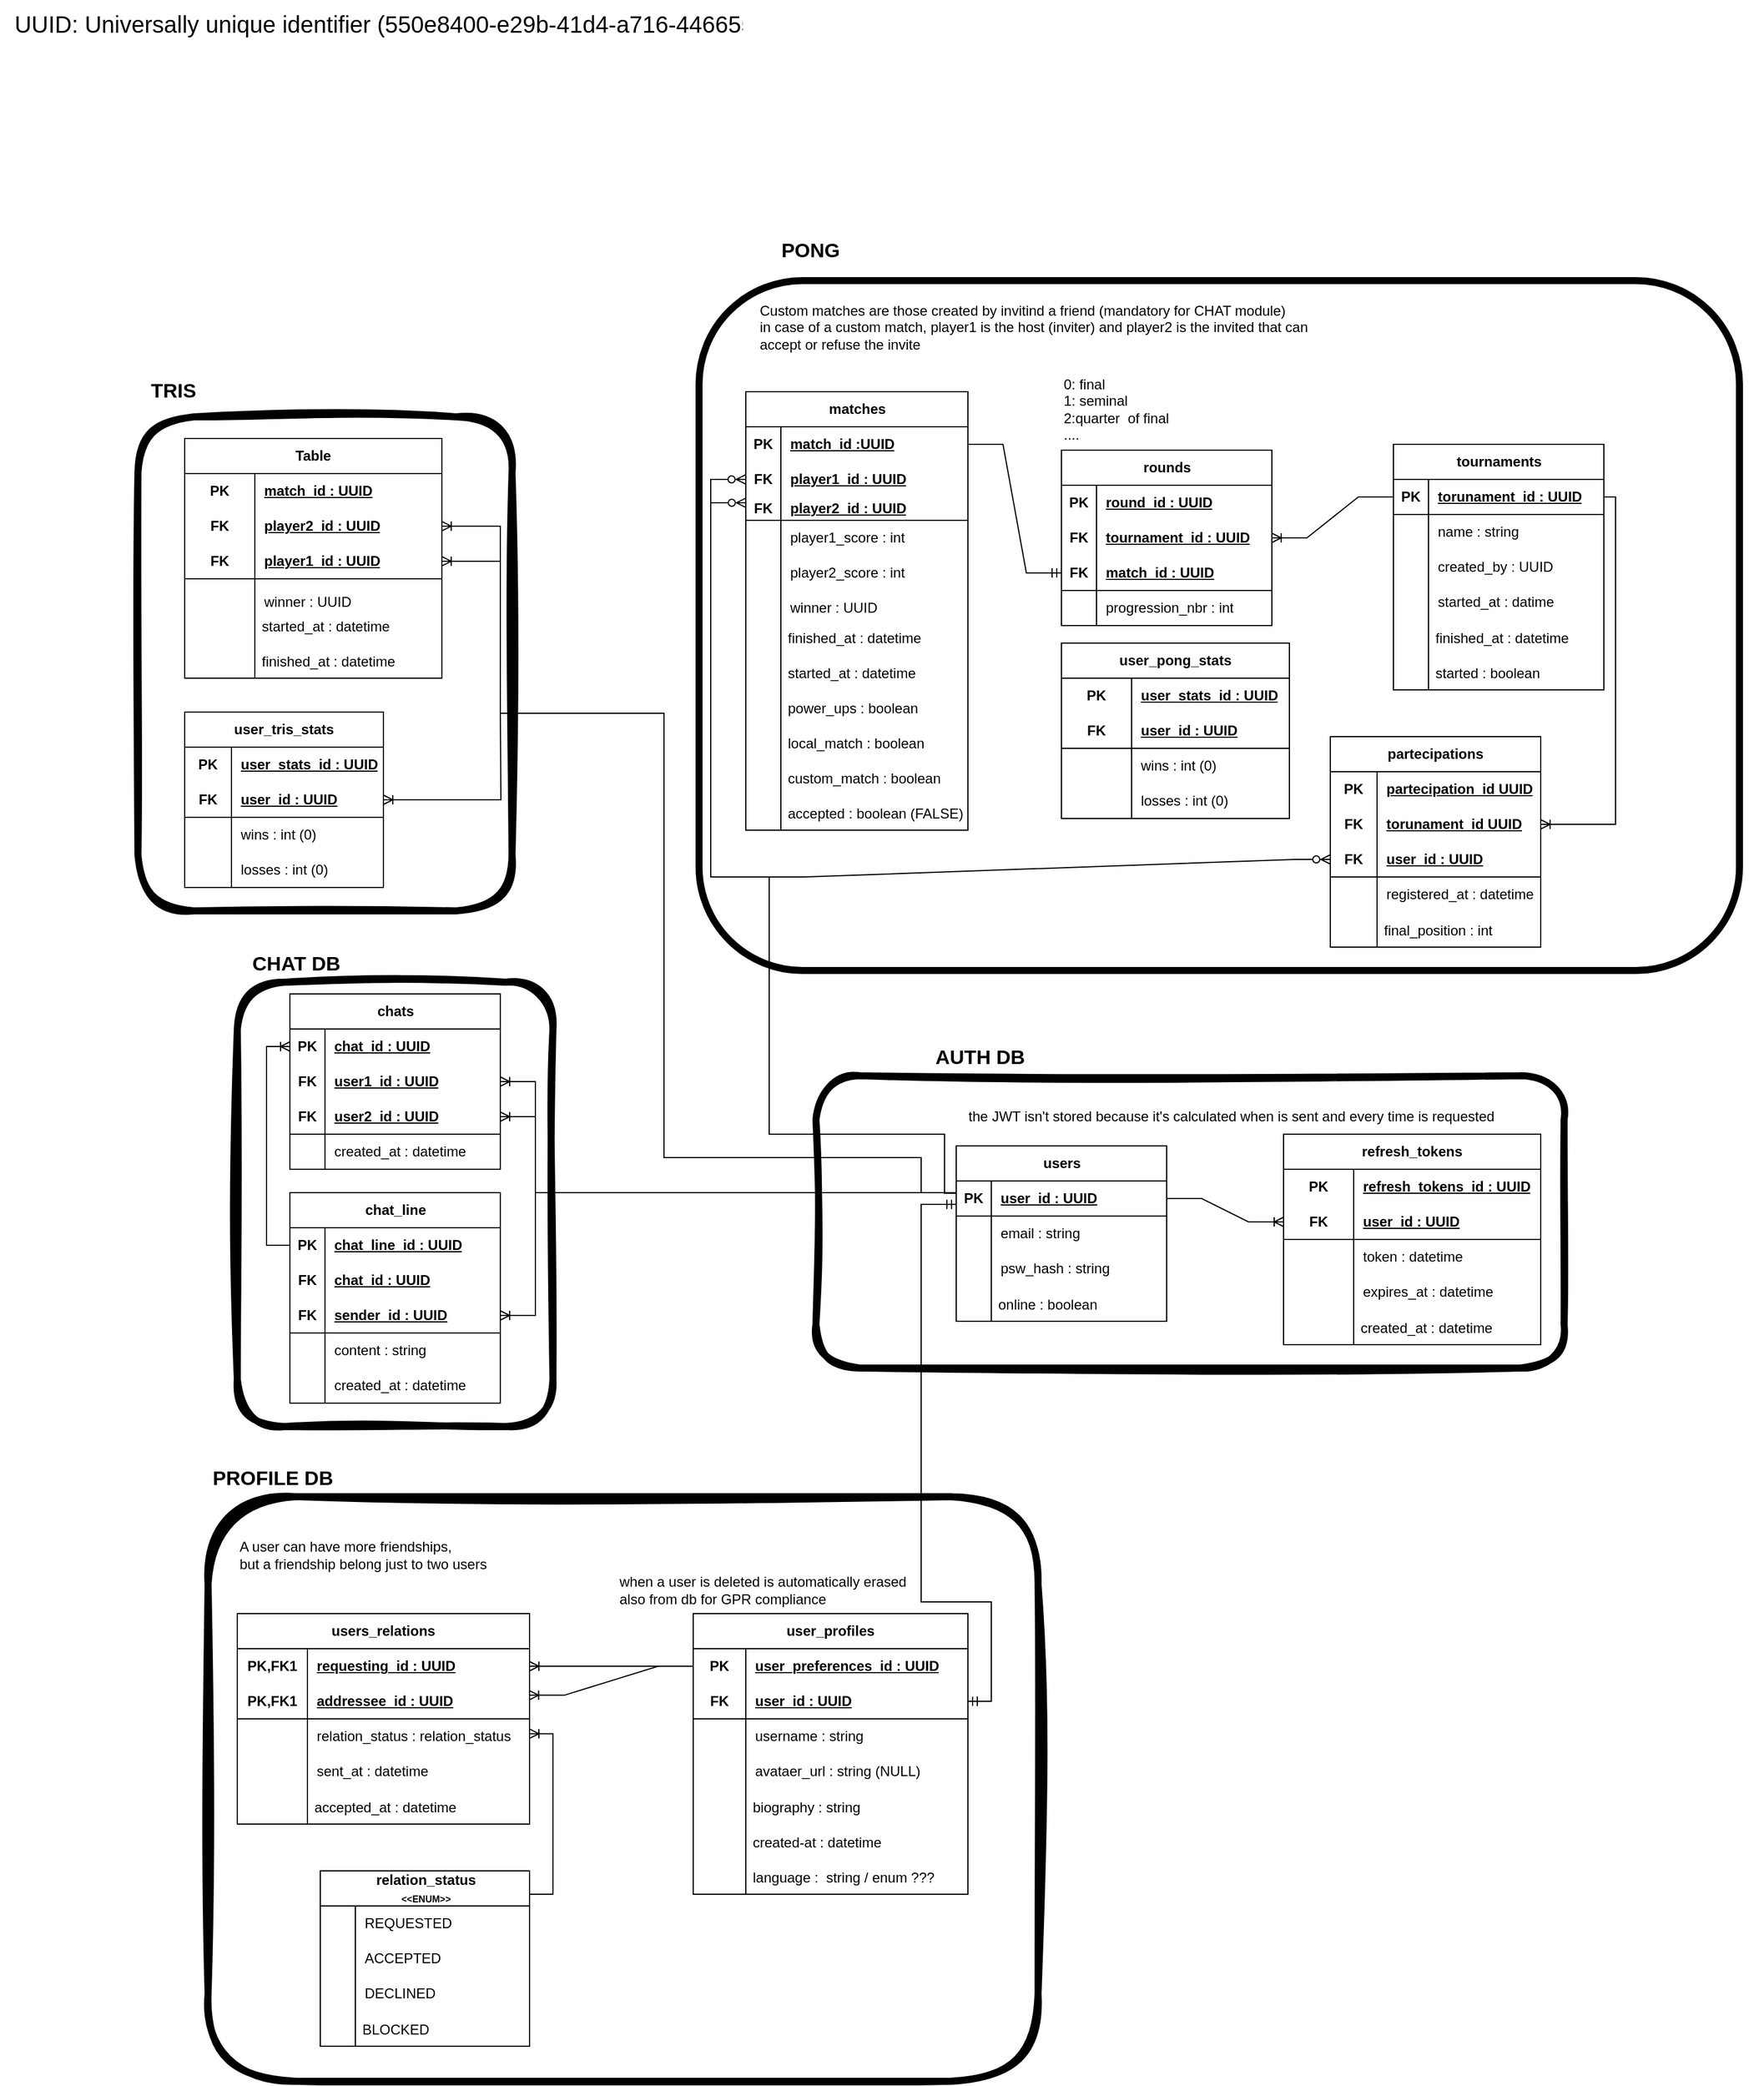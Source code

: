 <mxfile>
    <diagram name="Page-1" id="rNN4AwOxWi-3c5t58apC">
        <mxGraphModel dx="1692" dy="1670" grid="1" gridSize="10" guides="1" tooltips="1" connect="1" arrows="1" fold="1" page="1" pageScale="1" pageWidth="827" pageHeight="1169" math="0" shadow="0">
            <root>
                <mxCell id="0"/>
                <mxCell id="1" parent="0"/>
                <mxCell id="bKWbJ0-E0UQl8z5ehJEL-210" value="" style="rounded=1;whiteSpace=wrap;html=1;strokeWidth=6;fillWeight=4;hachureGap=8;hachureAngle=45;fillColor=none;sketch=1;curveFitting=1;jiggle=2;strokeColor=light-dark(#000000,#D70404);" parent="1" vertex="1">
                    <mxGeometry x="-575" y="-100" width="270" height="380" as="geometry"/>
                </mxCell>
                <mxCell id="wx6jZ7UeDeFFOWRXVseS-285" value="" style="rounded=1;whiteSpace=wrap;html=1;strokeWidth=6;fillWeight=4;hachureGap=8;hachureAngle=45;fillColor=none;sketch=1;curveFitting=1;jiggle=2;strokeColor=light-dark(#000000,#FF9933);" parent="1" vertex="1">
                    <mxGeometry x="-660" y="-583.5" width="320" height="422.5" as="geometry"/>
                </mxCell>
                <mxCell id="wx6jZ7UeDeFFOWRXVseS-230" value="" style="group;" parent="1" vertex="1" connectable="0">
                    <mxGeometry x="-160" y="-650" width="890" height="520" as="geometry"/>
                </mxCell>
                <mxCell id="wx6jZ7UeDeFFOWRXVseS-227" value="" style="rounded=1;whiteSpace=wrap;html=1;strokeWidth=6;fillWeight=4;hachureGap=8;hachureAngle=45;fillColor=none;strokeColor=light-dark(#000000,#FF0080);movable=0;resizable=0;rotatable=0;deletable=0;editable=0;locked=1;connectable=0;" parent="wx6jZ7UeDeFFOWRXVseS-230" vertex="1">
                    <mxGeometry x="-20" y="-50" width="890" height="590" as="geometry"/>
                </mxCell>
                <mxCell id="wx6jZ7UeDeFFOWRXVseS-337" value="Custom matches are those created by invitind a friend (mandatory for CHAT module)&lt;div&gt;in case of a custom match, player1 is the host (inviter) and player2 is the invited that can&lt;/div&gt;&lt;div&gt;accept or refuse the invite&lt;/div&gt;" style="text;html=1;align=left;verticalAlign=middle;resizable=0;points=[];autosize=1;strokeColor=none;fillColor=none;imageHeight=20;" parent="wx6jZ7UeDeFFOWRXVseS-230" vertex="1">
                    <mxGeometry x="30" y="-40" width="490" height="60" as="geometry"/>
                </mxCell>
                <mxCell id="wx6jZ7UeDeFFOWRXVseS-344" value="rounds" style="shape=table;startSize=30;container=1;collapsible=1;childLayout=tableLayout;fixedRows=1;rowLines=0;fontStyle=1;align=center;resizeLast=1;html=1;" parent="wx6jZ7UeDeFFOWRXVseS-230" vertex="1">
                    <mxGeometry x="290" y="95" width="180" height="150" as="geometry"/>
                </mxCell>
                <mxCell id="bKWbJ0-E0UQl8z5ehJEL-44" value="" style="shape=tableRow;horizontal=0;startSize=0;swimlaneHead=0;swimlaneBody=0;fillColor=none;collapsible=0;dropTarget=0;points=[[0,0.5],[1,0.5]];portConstraint=eastwest;top=0;left=0;right=0;bottom=0;" parent="wx6jZ7UeDeFFOWRXVseS-344" vertex="1">
                    <mxGeometry y="30" width="180" height="30" as="geometry"/>
                </mxCell>
                <mxCell id="bKWbJ0-E0UQl8z5ehJEL-45" value="&lt;span style=&quot;font-weight: 700;&quot;&gt;PK&lt;/span&gt;" style="shape=partialRectangle;connectable=0;fillColor=none;top=0;left=0;bottom=0;right=0;fontStyle=0;overflow=hidden;whiteSpace=wrap;html=1;" parent="bKWbJ0-E0UQl8z5ehJEL-44" vertex="1">
                    <mxGeometry width="30" height="30" as="geometry">
                        <mxRectangle width="30" height="30" as="alternateBounds"/>
                    </mxGeometry>
                </mxCell>
                <mxCell id="bKWbJ0-E0UQl8z5ehJEL-46" value="&lt;span style=&quot;font-weight: 700; text-decoration-line: underline;&quot;&gt;round_id : UUID&lt;/span&gt;" style="shape=partialRectangle;connectable=0;fillColor=none;top=0;left=0;bottom=0;right=0;align=left;spacingLeft=6;fontStyle=0;overflow=hidden;whiteSpace=wrap;html=1;" parent="bKWbJ0-E0UQl8z5ehJEL-44" vertex="1">
                    <mxGeometry x="30" width="150" height="30" as="geometry">
                        <mxRectangle width="150" height="30" as="alternateBounds"/>
                    </mxGeometry>
                </mxCell>
                <mxCell id="bKWbJ0-E0UQl8z5ehJEL-47" value="" style="shape=tableRow;horizontal=0;startSize=0;swimlaneHead=0;swimlaneBody=0;fillColor=none;collapsible=0;dropTarget=0;points=[[0,0.5],[1,0.5]];portConstraint=eastwest;top=0;left=0;right=0;bottom=0;" parent="wx6jZ7UeDeFFOWRXVseS-344" vertex="1">
                    <mxGeometry y="60" width="180" height="30" as="geometry"/>
                </mxCell>
                <mxCell id="bKWbJ0-E0UQl8z5ehJEL-48" value="&lt;b&gt;FK&lt;/b&gt;" style="shape=partialRectangle;connectable=0;fillColor=none;top=0;left=0;bottom=0;right=0;fontStyle=0;overflow=hidden;whiteSpace=wrap;html=1;" parent="bKWbJ0-E0UQl8z5ehJEL-47" vertex="1">
                    <mxGeometry width="30" height="30" as="geometry">
                        <mxRectangle width="30" height="30" as="alternateBounds"/>
                    </mxGeometry>
                </mxCell>
                <mxCell id="bKWbJ0-E0UQl8z5ehJEL-49" value="&lt;b&gt;&lt;u&gt;tournament_id : UUID&lt;/u&gt;&lt;/b&gt;" style="shape=partialRectangle;connectable=0;fillColor=none;top=0;left=0;bottom=0;right=0;align=left;spacingLeft=6;fontStyle=0;overflow=hidden;whiteSpace=wrap;html=1;" parent="bKWbJ0-E0UQl8z5ehJEL-47" vertex="1">
                    <mxGeometry x="30" width="150" height="30" as="geometry">
                        <mxRectangle width="150" height="30" as="alternateBounds"/>
                    </mxGeometry>
                </mxCell>
                <mxCell id="wx6jZ7UeDeFFOWRXVseS-345" value="" style="shape=tableRow;horizontal=0;startSize=0;swimlaneHead=0;swimlaneBody=0;fillColor=none;collapsible=0;dropTarget=0;points=[[0,0.5],[1,0.5]];portConstraint=eastwest;top=0;left=0;right=0;bottom=1;" parent="wx6jZ7UeDeFFOWRXVseS-344" vertex="1">
                    <mxGeometry y="90" width="180" height="30" as="geometry"/>
                </mxCell>
                <mxCell id="wx6jZ7UeDeFFOWRXVseS-346" value="FK" style="shape=partialRectangle;connectable=0;fillColor=none;top=0;left=0;bottom=0;right=0;fontStyle=1;overflow=hidden;whiteSpace=wrap;html=1;" parent="wx6jZ7UeDeFFOWRXVseS-345" vertex="1">
                    <mxGeometry width="30" height="30" as="geometry">
                        <mxRectangle width="30" height="30" as="alternateBounds"/>
                    </mxGeometry>
                </mxCell>
                <mxCell id="wx6jZ7UeDeFFOWRXVseS-347" value="match_id : UUID" style="shape=partialRectangle;connectable=0;fillColor=none;top=0;left=0;bottom=0;right=0;align=left;spacingLeft=6;fontStyle=5;overflow=hidden;whiteSpace=wrap;html=1;" parent="wx6jZ7UeDeFFOWRXVseS-345" vertex="1">
                    <mxGeometry x="30" width="150" height="30" as="geometry">
                        <mxRectangle width="150" height="30" as="alternateBounds"/>
                    </mxGeometry>
                </mxCell>
                <mxCell id="wx6jZ7UeDeFFOWRXVseS-354" value="" style="shape=tableRow;horizontal=0;startSize=0;swimlaneHead=0;swimlaneBody=0;fillColor=none;collapsible=0;dropTarget=0;points=[[0,0.5],[1,0.5]];portConstraint=eastwest;top=0;left=0;right=0;bottom=0;" parent="wx6jZ7UeDeFFOWRXVseS-344" vertex="1">
                    <mxGeometry y="120" width="180" height="30" as="geometry"/>
                </mxCell>
                <mxCell id="wx6jZ7UeDeFFOWRXVseS-355" value="" style="shape=partialRectangle;connectable=0;fillColor=none;top=0;left=0;bottom=0;right=0;editable=1;overflow=hidden;whiteSpace=wrap;html=1;" parent="wx6jZ7UeDeFFOWRXVseS-354" vertex="1">
                    <mxGeometry width="30" height="30" as="geometry">
                        <mxRectangle width="30" height="30" as="alternateBounds"/>
                    </mxGeometry>
                </mxCell>
                <mxCell id="wx6jZ7UeDeFFOWRXVseS-356" value="progression_nbr : int" style="shape=partialRectangle;connectable=0;fillColor=none;top=0;left=0;bottom=0;right=0;align=left;spacingLeft=6;overflow=hidden;whiteSpace=wrap;html=1;" parent="wx6jZ7UeDeFFOWRXVseS-354" vertex="1">
                    <mxGeometry x="30" width="150" height="30" as="geometry">
                        <mxRectangle width="150" height="30" as="alternateBounds"/>
                    </mxGeometry>
                </mxCell>
                <mxCell id="wx6jZ7UeDeFFOWRXVseS-357" value="0: final&lt;div&gt;1: seminal&lt;/div&gt;&lt;div&gt;2:quarter&amp;nbsp; of final&lt;/div&gt;&lt;div style=&quot;&quot;&gt;....&lt;/div&gt;" style="text;html=1;align=left;verticalAlign=middle;resizable=0;points=[];autosize=1;strokeColor=none;fillColor=none;" parent="wx6jZ7UeDeFFOWRXVseS-230" vertex="1">
                    <mxGeometry x="290" y="25" width="110" height="70" as="geometry"/>
                </mxCell>
                <mxCell id="wx6jZ7UeDeFFOWRXVseS-229" value="" style="group" parent="wx6jZ7UeDeFFOWRXVseS-230" vertex="1" connectable="0">
                    <mxGeometry x="574" y="90" width="180" height="210" as="geometry"/>
                </mxCell>
                <mxCell id="wx6jZ7UeDeFFOWRXVseS-181" value="tournaments" style="shape=table;startSize=30;container=1;collapsible=1;childLayout=tableLayout;fixedRows=1;rowLines=0;fontStyle=1;align=center;resizeLast=1;html=1;" parent="wx6jZ7UeDeFFOWRXVseS-229" vertex="1">
                    <mxGeometry width="180" height="210" as="geometry"/>
                </mxCell>
                <mxCell id="wx6jZ7UeDeFFOWRXVseS-182" value="" style="shape=tableRow;horizontal=0;startSize=0;swimlaneHead=0;swimlaneBody=0;fillColor=none;collapsible=0;dropTarget=0;points=[[0,0.5],[1,0.5]];portConstraint=eastwest;top=0;left=0;right=0;bottom=1;" parent="wx6jZ7UeDeFFOWRXVseS-181" vertex="1">
                    <mxGeometry y="30" width="180" height="30" as="geometry"/>
                </mxCell>
                <mxCell id="wx6jZ7UeDeFFOWRXVseS-183" value="PK" style="shape=partialRectangle;connectable=0;fillColor=none;top=0;left=0;bottom=0;right=0;fontStyle=1;overflow=hidden;whiteSpace=wrap;html=1;" parent="wx6jZ7UeDeFFOWRXVseS-182" vertex="1">
                    <mxGeometry width="30" height="30" as="geometry">
                        <mxRectangle width="30" height="30" as="alternateBounds"/>
                    </mxGeometry>
                </mxCell>
                <mxCell id="wx6jZ7UeDeFFOWRXVseS-184" value="torunament_id : UUID" style="shape=partialRectangle;connectable=0;fillColor=none;top=0;left=0;bottom=0;right=0;align=left;spacingLeft=6;fontStyle=5;overflow=hidden;whiteSpace=wrap;html=1;" parent="wx6jZ7UeDeFFOWRXVseS-182" vertex="1">
                    <mxGeometry x="30" width="150" height="30" as="geometry">
                        <mxRectangle width="150" height="30" as="alternateBounds"/>
                    </mxGeometry>
                </mxCell>
                <mxCell id="wx6jZ7UeDeFFOWRXVseS-185" value="" style="shape=tableRow;horizontal=0;startSize=0;swimlaneHead=0;swimlaneBody=0;fillColor=none;collapsible=0;dropTarget=0;points=[[0,0.5],[1,0.5]];portConstraint=eastwest;top=0;left=0;right=0;bottom=0;" parent="wx6jZ7UeDeFFOWRXVseS-181" vertex="1">
                    <mxGeometry y="60" width="180" height="30" as="geometry"/>
                </mxCell>
                <mxCell id="wx6jZ7UeDeFFOWRXVseS-186" value="" style="shape=partialRectangle;connectable=0;fillColor=none;top=0;left=0;bottom=0;right=0;editable=1;overflow=hidden;whiteSpace=wrap;html=1;" parent="wx6jZ7UeDeFFOWRXVseS-185" vertex="1">
                    <mxGeometry width="30" height="30" as="geometry">
                        <mxRectangle width="30" height="30" as="alternateBounds"/>
                    </mxGeometry>
                </mxCell>
                <mxCell id="wx6jZ7UeDeFFOWRXVseS-187" value="name : string" style="shape=partialRectangle;connectable=0;fillColor=none;top=0;left=0;bottom=0;right=0;align=left;spacingLeft=6;overflow=hidden;whiteSpace=wrap;html=1;" parent="wx6jZ7UeDeFFOWRXVseS-185" vertex="1">
                    <mxGeometry x="30" width="150" height="30" as="geometry">
                        <mxRectangle width="150" height="30" as="alternateBounds"/>
                    </mxGeometry>
                </mxCell>
                <mxCell id="wx6jZ7UeDeFFOWRXVseS-188" value="" style="shape=tableRow;horizontal=0;startSize=0;swimlaneHead=0;swimlaneBody=0;fillColor=none;collapsible=0;dropTarget=0;points=[[0,0.5],[1,0.5]];portConstraint=eastwest;top=0;left=0;right=0;bottom=0;" parent="wx6jZ7UeDeFFOWRXVseS-181" vertex="1">
                    <mxGeometry y="90" width="180" height="30" as="geometry"/>
                </mxCell>
                <mxCell id="wx6jZ7UeDeFFOWRXVseS-189" value="" style="shape=partialRectangle;connectable=0;fillColor=none;top=0;left=0;bottom=0;right=0;editable=1;overflow=hidden;whiteSpace=wrap;html=1;" parent="wx6jZ7UeDeFFOWRXVseS-188" vertex="1">
                    <mxGeometry width="30" height="30" as="geometry">
                        <mxRectangle width="30" height="30" as="alternateBounds"/>
                    </mxGeometry>
                </mxCell>
                <mxCell id="wx6jZ7UeDeFFOWRXVseS-190" value="created_by : UUID" style="shape=partialRectangle;connectable=0;fillColor=none;top=0;left=0;bottom=0;right=0;align=left;spacingLeft=6;overflow=hidden;whiteSpace=wrap;html=1;" parent="wx6jZ7UeDeFFOWRXVseS-188" vertex="1">
                    <mxGeometry x="30" width="150" height="30" as="geometry">
                        <mxRectangle width="150" height="30" as="alternateBounds"/>
                    </mxGeometry>
                </mxCell>
                <mxCell id="wx6jZ7UeDeFFOWRXVseS-191" value="" style="shape=tableRow;horizontal=0;startSize=0;swimlaneHead=0;swimlaneBody=0;fillColor=none;collapsible=0;dropTarget=0;points=[[0,0.5],[1,0.5]];portConstraint=eastwest;top=0;left=0;right=0;bottom=0;" parent="wx6jZ7UeDeFFOWRXVseS-181" vertex="1">
                    <mxGeometry y="120" width="180" height="30" as="geometry"/>
                </mxCell>
                <mxCell id="wx6jZ7UeDeFFOWRXVseS-192" value="" style="shape=partialRectangle;connectable=0;fillColor=none;top=0;left=0;bottom=0;right=0;editable=1;overflow=hidden;whiteSpace=wrap;html=1;" parent="wx6jZ7UeDeFFOWRXVseS-191" vertex="1">
                    <mxGeometry width="30" height="30" as="geometry">
                        <mxRectangle width="30" height="30" as="alternateBounds"/>
                    </mxGeometry>
                </mxCell>
                <mxCell id="wx6jZ7UeDeFFOWRXVseS-193" value="started_at : datime" style="shape=partialRectangle;connectable=0;fillColor=none;top=0;left=0;bottom=0;right=0;align=left;spacingLeft=6;overflow=hidden;whiteSpace=wrap;html=1;" parent="wx6jZ7UeDeFFOWRXVseS-191" vertex="1">
                    <mxGeometry x="30" width="150" height="30" as="geometry">
                        <mxRectangle width="150" height="30" as="alternateBounds"/>
                    </mxGeometry>
                </mxCell>
                <mxCell id="wx6jZ7UeDeFFOWRXVseS-194" value="finished_at : datetime" style="shape=partialRectangle;fillColor=none;align=left;verticalAlign=middle;strokeColor=none;spacingLeft=34;rotatable=0;points=[[0,0.5],[1,0.5]];portConstraint=eastwest;dropTarget=0;" parent="wx6jZ7UeDeFFOWRXVseS-229" vertex="1">
                    <mxGeometry y="150" width="90" height="30" as="geometry"/>
                </mxCell>
                <mxCell id="wx6jZ7UeDeFFOWRXVseS-195" value="" style="shape=partialRectangle;top=0;left=0;bottom=0;fillColor=none;stokeWidth=1;align=left;verticalAlign=middle;spacingLeft=4;spacingRight=4;overflow=hidden;rotatable=0;points=[];portConstraint=eastwest;part=1;" parent="wx6jZ7UeDeFFOWRXVseS-194" vertex="1" connectable="0">
                    <mxGeometry width="30" height="30" as="geometry"/>
                </mxCell>
                <mxCell id="wx6jZ7UeDeFFOWRXVseS-361" value="started : boolean" style="shape=partialRectangle;fillColor=none;align=left;verticalAlign=middle;strokeColor=none;spacingLeft=34;rotatable=0;points=[[0,0.5],[1,0.5]];portConstraint=eastwest;dropTarget=0;" parent="wx6jZ7UeDeFFOWRXVseS-230" vertex="1">
                    <mxGeometry x="574" y="270" width="90" height="30" as="geometry"/>
                </mxCell>
                <mxCell id="wx6jZ7UeDeFFOWRXVseS-362" value="" style="shape=partialRectangle;top=0;left=0;bottom=0;fillColor=none;stokeWidth=1;align=left;verticalAlign=middle;spacingLeft=4;spacingRight=4;overflow=hidden;rotatable=0;points=[];portConstraint=eastwest;part=1;" parent="wx6jZ7UeDeFFOWRXVseS-361" vertex="1" connectable="0">
                    <mxGeometry width="30" height="30" as="geometry"/>
                </mxCell>
                <mxCell id="wx6jZ7UeDeFFOWRXVseS-196" value="user_pong_stats" style="shape=table;startSize=30;container=1;collapsible=1;childLayout=tableLayout;fixedRows=1;rowLines=0;fontStyle=1;align=center;resizeLast=1;html=1;whiteSpace=wrap;" parent="wx6jZ7UeDeFFOWRXVseS-230" vertex="1">
                    <mxGeometry x="290" y="260" width="195" height="150" as="geometry"/>
                </mxCell>
                <mxCell id="wx6jZ7UeDeFFOWRXVseS-197" value="" style="shape=tableRow;horizontal=0;startSize=0;swimlaneHead=0;swimlaneBody=0;fillColor=none;collapsible=0;dropTarget=0;points=[[0,0.5],[1,0.5]];portConstraint=eastwest;top=0;left=0;right=0;bottom=0;html=1;" parent="wx6jZ7UeDeFFOWRXVseS-196" vertex="1">
                    <mxGeometry y="30" width="195" height="30" as="geometry"/>
                </mxCell>
                <mxCell id="wx6jZ7UeDeFFOWRXVseS-198" value="PK" style="shape=partialRectangle;connectable=0;fillColor=none;top=0;left=0;bottom=0;right=0;fontStyle=1;overflow=hidden;html=1;whiteSpace=wrap;" parent="wx6jZ7UeDeFFOWRXVseS-197" vertex="1">
                    <mxGeometry width="60" height="30" as="geometry">
                        <mxRectangle width="60" height="30" as="alternateBounds"/>
                    </mxGeometry>
                </mxCell>
                <mxCell id="wx6jZ7UeDeFFOWRXVseS-199" value="user_stats_id : UUID" style="shape=partialRectangle;connectable=0;fillColor=none;top=0;left=0;bottom=0;right=0;align=left;spacingLeft=6;fontStyle=5;overflow=hidden;html=1;whiteSpace=wrap;" parent="wx6jZ7UeDeFFOWRXVseS-197" vertex="1">
                    <mxGeometry x="60" width="135" height="30" as="geometry">
                        <mxRectangle width="135" height="30" as="alternateBounds"/>
                    </mxGeometry>
                </mxCell>
                <mxCell id="wx6jZ7UeDeFFOWRXVseS-200" value="" style="shape=tableRow;horizontal=0;startSize=0;swimlaneHead=0;swimlaneBody=0;fillColor=none;collapsible=0;dropTarget=0;points=[[0,0.5],[1,0.5]];portConstraint=eastwest;top=0;left=0;right=0;bottom=1;html=1;" parent="wx6jZ7UeDeFFOWRXVseS-196" vertex="1">
                    <mxGeometry y="60" width="195" height="30" as="geometry"/>
                </mxCell>
                <mxCell id="wx6jZ7UeDeFFOWRXVseS-201" value="FK" style="shape=partialRectangle;connectable=0;fillColor=none;top=0;left=0;bottom=0;right=0;fontStyle=1;overflow=hidden;html=1;whiteSpace=wrap;" parent="wx6jZ7UeDeFFOWRXVseS-200" vertex="1">
                    <mxGeometry width="60" height="30" as="geometry">
                        <mxRectangle width="60" height="30" as="alternateBounds"/>
                    </mxGeometry>
                </mxCell>
                <mxCell id="wx6jZ7UeDeFFOWRXVseS-202" value="user_id : UUID" style="shape=partialRectangle;connectable=0;fillColor=none;top=0;left=0;bottom=0;right=0;align=left;spacingLeft=6;fontStyle=5;overflow=hidden;html=1;whiteSpace=wrap;" parent="wx6jZ7UeDeFFOWRXVseS-200" vertex="1">
                    <mxGeometry x="60" width="135" height="30" as="geometry">
                        <mxRectangle width="135" height="30" as="alternateBounds"/>
                    </mxGeometry>
                </mxCell>
                <mxCell id="wx6jZ7UeDeFFOWRXVseS-203" value="" style="shape=tableRow;horizontal=0;startSize=0;swimlaneHead=0;swimlaneBody=0;fillColor=none;collapsible=0;dropTarget=0;points=[[0,0.5],[1,0.5]];portConstraint=eastwest;top=0;left=0;right=0;bottom=0;html=1;" parent="wx6jZ7UeDeFFOWRXVseS-196" vertex="1">
                    <mxGeometry y="90" width="195" height="30" as="geometry"/>
                </mxCell>
                <mxCell id="wx6jZ7UeDeFFOWRXVseS-204" value="" style="shape=partialRectangle;connectable=0;fillColor=none;top=0;left=0;bottom=0;right=0;editable=1;overflow=hidden;html=1;whiteSpace=wrap;" parent="wx6jZ7UeDeFFOWRXVseS-203" vertex="1">
                    <mxGeometry width="60" height="30" as="geometry">
                        <mxRectangle width="60" height="30" as="alternateBounds"/>
                    </mxGeometry>
                </mxCell>
                <mxCell id="wx6jZ7UeDeFFOWRXVseS-205" value="wins : int (0)" style="shape=partialRectangle;connectable=0;fillColor=none;top=0;left=0;bottom=0;right=0;align=left;spacingLeft=6;overflow=hidden;html=1;whiteSpace=wrap;" parent="wx6jZ7UeDeFFOWRXVseS-203" vertex="1">
                    <mxGeometry x="60" width="135" height="30" as="geometry">
                        <mxRectangle width="135" height="30" as="alternateBounds"/>
                    </mxGeometry>
                </mxCell>
                <mxCell id="wx6jZ7UeDeFFOWRXVseS-206" value="" style="shape=tableRow;horizontal=0;startSize=0;swimlaneHead=0;swimlaneBody=0;fillColor=none;collapsible=0;dropTarget=0;points=[[0,0.5],[1,0.5]];portConstraint=eastwest;top=0;left=0;right=0;bottom=0;html=1;" parent="wx6jZ7UeDeFFOWRXVseS-196" vertex="1">
                    <mxGeometry y="120" width="195" height="30" as="geometry"/>
                </mxCell>
                <mxCell id="wx6jZ7UeDeFFOWRXVseS-207" value="" style="shape=partialRectangle;connectable=0;fillColor=none;top=0;left=0;bottom=0;right=0;editable=1;overflow=hidden;html=1;whiteSpace=wrap;" parent="wx6jZ7UeDeFFOWRXVseS-206" vertex="1">
                    <mxGeometry width="60" height="30" as="geometry">
                        <mxRectangle width="60" height="30" as="alternateBounds"/>
                    </mxGeometry>
                </mxCell>
                <mxCell id="wx6jZ7UeDeFFOWRXVseS-208" value="losses : int (0)" style="shape=partialRectangle;connectable=0;fillColor=none;top=0;left=0;bottom=0;right=0;align=left;spacingLeft=6;overflow=hidden;html=1;whiteSpace=wrap;" parent="wx6jZ7UeDeFFOWRXVseS-206" vertex="1">
                    <mxGeometry x="60" width="135" height="30" as="geometry">
                        <mxRectangle width="135" height="30" as="alternateBounds"/>
                    </mxGeometry>
                </mxCell>
                <mxCell id="wx6jZ7UeDeFFOWRXVseS-231" value="" style="group" parent="wx6jZ7UeDeFFOWRXVseS-230" vertex="1" connectable="0">
                    <mxGeometry x="20" y="240" width="90" height="60" as="geometry"/>
                </mxCell>
                <mxCell id="wx6jZ7UeDeFFOWRXVseS-149" value="started_at : datetime" style="shape=partialRectangle;fillColor=none;align=left;verticalAlign=middle;strokeColor=none;spacingLeft=34;rotatable=0;points=[[0,0.5],[1,0.5]];portConstraint=eastwest;dropTarget=0;" parent="wx6jZ7UeDeFFOWRXVseS-231" vertex="1">
                    <mxGeometry y="30" width="90" height="30" as="geometry"/>
                </mxCell>
                <mxCell id="wx6jZ7UeDeFFOWRXVseS-150" value="" style="shape=partialRectangle;top=0;left=0;bottom=0;fillColor=none;stokeWidth=1;align=left;verticalAlign=middle;spacingLeft=4;spacingRight=4;overflow=hidden;rotatable=0;points=[];portConstraint=eastwest;part=1;" parent="wx6jZ7UeDeFFOWRXVseS-149" vertex="1" connectable="0">
                    <mxGeometry width="30" height="30" as="geometry"/>
                </mxCell>
                <mxCell id="wx6jZ7UeDeFFOWRXVseS-151" value="finished_at : datetime" style="shape=partialRectangle;fillColor=none;align=left;verticalAlign=middle;strokeColor=none;spacingLeft=34;rotatable=0;points=[[0,0.5],[1,0.5]];portConstraint=eastwest;dropTarget=0;" parent="wx6jZ7UeDeFFOWRXVseS-231" vertex="1">
                    <mxGeometry width="90" height="30" as="geometry"/>
                </mxCell>
                <mxCell id="wx6jZ7UeDeFFOWRXVseS-152" value="" style="shape=partialRectangle;top=0;left=0;bottom=0;fillColor=none;stokeWidth=1;align=left;verticalAlign=middle;spacingLeft=4;spacingRight=4;overflow=hidden;rotatable=0;points=[];portConstraint=eastwest;part=1;" parent="wx6jZ7UeDeFFOWRXVseS-151" vertex="1" connectable="0">
                    <mxGeometry width="30" height="30" as="geometry"/>
                </mxCell>
                <mxCell id="bKWbJ0-E0UQl8z5ehJEL-1" value="matches" style="shape=table;startSize=30;container=1;collapsible=1;childLayout=tableLayout;fixedRows=1;rowLines=0;fontStyle=1;align=center;resizeLast=1;html=1;" parent="wx6jZ7UeDeFFOWRXVseS-230" vertex="1">
                    <mxGeometry x="20" y="45" width="190" height="375" as="geometry"/>
                </mxCell>
                <mxCell id="bKWbJ0-E0UQl8z5ehJEL-20" value="" style="shape=tableRow;horizontal=0;startSize=0;swimlaneHead=0;swimlaneBody=0;fillColor=none;collapsible=0;dropTarget=0;points=[[0,0.5],[1,0.5]];portConstraint=eastwest;top=0;left=0;right=0;bottom=0;" parent="bKWbJ0-E0UQl8z5ehJEL-1" vertex="1">
                    <mxGeometry y="30" width="190" height="30" as="geometry"/>
                </mxCell>
                <mxCell id="bKWbJ0-E0UQl8z5ehJEL-21" value="&lt;span style=&quot;font-weight: 700;&quot;&gt;PK&lt;/span&gt;" style="shape=partialRectangle;connectable=0;fillColor=none;top=0;left=0;bottom=0;right=0;fontStyle=0;overflow=hidden;whiteSpace=wrap;html=1;" parent="bKWbJ0-E0UQl8z5ehJEL-20" vertex="1">
                    <mxGeometry width="30" height="30" as="geometry">
                        <mxRectangle width="30" height="30" as="alternateBounds"/>
                    </mxGeometry>
                </mxCell>
                <mxCell id="bKWbJ0-E0UQl8z5ehJEL-22" value="&lt;span style=&quot;font-weight: 700; text-decoration-line: underline;&quot;&gt;match_id :UUID&lt;/span&gt;" style="shape=partialRectangle;connectable=0;fillColor=none;top=0;left=0;bottom=0;right=0;align=left;spacingLeft=6;fontStyle=0;overflow=hidden;whiteSpace=wrap;html=1;" parent="bKWbJ0-E0UQl8z5ehJEL-20" vertex="1">
                    <mxGeometry x="30" width="160" height="30" as="geometry">
                        <mxRectangle width="160" height="30" as="alternateBounds"/>
                    </mxGeometry>
                </mxCell>
                <mxCell id="bKWbJ0-E0UQl8z5ehJEL-23" value="" style="shape=tableRow;horizontal=0;startSize=0;swimlaneHead=0;swimlaneBody=0;fillColor=none;collapsible=0;dropTarget=0;points=[[0,0.5],[1,0.5]];portConstraint=eastwest;top=0;left=0;right=0;bottom=0;" parent="bKWbJ0-E0UQl8z5ehJEL-1" vertex="1">
                    <mxGeometry y="60" width="190" height="30" as="geometry"/>
                </mxCell>
                <mxCell id="bKWbJ0-E0UQl8z5ehJEL-24" value="&lt;b&gt;FK&lt;/b&gt;" style="shape=partialRectangle;connectable=0;fillColor=none;top=0;left=0;bottom=0;right=0;fontStyle=0;overflow=hidden;whiteSpace=wrap;html=1;" parent="bKWbJ0-E0UQl8z5ehJEL-23" vertex="1">
                    <mxGeometry width="30" height="30" as="geometry">
                        <mxRectangle width="30" height="30" as="alternateBounds"/>
                    </mxGeometry>
                </mxCell>
                <mxCell id="bKWbJ0-E0UQl8z5ehJEL-25" value="&lt;b&gt;&lt;u&gt;player1_id :&amp;nbsp;UUID&lt;/u&gt;&lt;/b&gt;" style="shape=partialRectangle;connectable=0;fillColor=none;top=0;left=0;bottom=0;right=0;align=left;spacingLeft=6;fontStyle=0;overflow=hidden;whiteSpace=wrap;html=1;" parent="bKWbJ0-E0UQl8z5ehJEL-23" vertex="1">
                    <mxGeometry x="30" width="160" height="30" as="geometry">
                        <mxRectangle width="160" height="30" as="alternateBounds"/>
                    </mxGeometry>
                </mxCell>
                <mxCell id="bKWbJ0-E0UQl8z5ehJEL-2" value="" style="shape=tableRow;horizontal=0;startSize=0;swimlaneHead=0;swimlaneBody=0;fillColor=none;collapsible=0;dropTarget=0;points=[[0,0.5],[1,0.5]];portConstraint=eastwest;top=0;left=0;right=0;bottom=1;" parent="bKWbJ0-E0UQl8z5ehJEL-1" vertex="1">
                    <mxGeometry y="90" width="190" height="20" as="geometry"/>
                </mxCell>
                <mxCell id="bKWbJ0-E0UQl8z5ehJEL-3" value="FK" style="shape=partialRectangle;connectable=0;fillColor=none;top=0;left=0;bottom=0;right=0;fontStyle=1;overflow=hidden;whiteSpace=wrap;html=1;" parent="bKWbJ0-E0UQl8z5ehJEL-2" vertex="1">
                    <mxGeometry width="30" height="20" as="geometry">
                        <mxRectangle width="30" height="20" as="alternateBounds"/>
                    </mxGeometry>
                </mxCell>
                <mxCell id="bKWbJ0-E0UQl8z5ehJEL-4" value="player2_id :&amp;nbsp;UUID" style="shape=partialRectangle;connectable=0;fillColor=none;top=0;left=0;bottom=0;right=0;align=left;spacingLeft=6;fontStyle=5;overflow=hidden;whiteSpace=wrap;html=1;" parent="bKWbJ0-E0UQl8z5ehJEL-2" vertex="1">
                    <mxGeometry x="30" width="160" height="20" as="geometry">
                        <mxRectangle width="160" height="20" as="alternateBounds"/>
                    </mxGeometry>
                </mxCell>
                <mxCell id="bKWbJ0-E0UQl8z5ehJEL-5" value="" style="shape=tableRow;horizontal=0;startSize=0;swimlaneHead=0;swimlaneBody=0;fillColor=none;collapsible=0;dropTarget=0;points=[[0,0.5],[1,0.5]];portConstraint=eastwest;top=0;left=0;right=0;bottom=0;" parent="bKWbJ0-E0UQl8z5ehJEL-1" vertex="1">
                    <mxGeometry y="110" width="190" height="30" as="geometry"/>
                </mxCell>
                <mxCell id="bKWbJ0-E0UQl8z5ehJEL-6" value="" style="shape=partialRectangle;connectable=0;fillColor=none;top=0;left=0;bottom=0;right=0;editable=1;overflow=hidden;whiteSpace=wrap;html=1;" parent="bKWbJ0-E0UQl8z5ehJEL-5" vertex="1">
                    <mxGeometry width="30" height="30" as="geometry">
                        <mxRectangle width="30" height="30" as="alternateBounds"/>
                    </mxGeometry>
                </mxCell>
                <mxCell id="bKWbJ0-E0UQl8z5ehJEL-7" value="player1_score : int" style="shape=partialRectangle;connectable=0;fillColor=none;top=0;left=0;bottom=0;right=0;align=left;spacingLeft=6;overflow=hidden;whiteSpace=wrap;html=1;" parent="bKWbJ0-E0UQl8z5ehJEL-5" vertex="1">
                    <mxGeometry x="30" width="160" height="30" as="geometry">
                        <mxRectangle width="160" height="30" as="alternateBounds"/>
                    </mxGeometry>
                </mxCell>
                <mxCell id="bKWbJ0-E0UQl8z5ehJEL-8" value="" style="shape=tableRow;horizontal=0;startSize=0;swimlaneHead=0;swimlaneBody=0;fillColor=none;collapsible=0;dropTarget=0;points=[[0,0.5],[1,0.5]];portConstraint=eastwest;top=0;left=0;right=0;bottom=0;" parent="bKWbJ0-E0UQl8z5ehJEL-1" vertex="1">
                    <mxGeometry y="140" width="190" height="30" as="geometry"/>
                </mxCell>
                <mxCell id="bKWbJ0-E0UQl8z5ehJEL-9" value="" style="shape=partialRectangle;connectable=0;fillColor=none;top=0;left=0;bottom=0;right=0;editable=1;overflow=hidden;whiteSpace=wrap;html=1;" parent="bKWbJ0-E0UQl8z5ehJEL-8" vertex="1">
                    <mxGeometry width="30" height="30" as="geometry">
                        <mxRectangle width="30" height="30" as="alternateBounds"/>
                    </mxGeometry>
                </mxCell>
                <mxCell id="bKWbJ0-E0UQl8z5ehJEL-10" value="player2_score : int" style="shape=partialRectangle;connectable=0;fillColor=none;top=0;left=0;bottom=0;right=0;align=left;spacingLeft=6;overflow=hidden;whiteSpace=wrap;html=1;" parent="bKWbJ0-E0UQl8z5ehJEL-8" vertex="1">
                    <mxGeometry x="30" width="160" height="30" as="geometry">
                        <mxRectangle width="160" height="30" as="alternateBounds"/>
                    </mxGeometry>
                </mxCell>
                <mxCell id="bKWbJ0-E0UQl8z5ehJEL-11" value="" style="shape=tableRow;horizontal=0;startSize=0;swimlaneHead=0;swimlaneBody=0;fillColor=none;collapsible=0;dropTarget=0;points=[[0,0.5],[1,0.5]];portConstraint=eastwest;top=0;left=0;right=0;bottom=0;" parent="bKWbJ0-E0UQl8z5ehJEL-1" vertex="1">
                    <mxGeometry y="170" width="190" height="30" as="geometry"/>
                </mxCell>
                <mxCell id="bKWbJ0-E0UQl8z5ehJEL-12" value="" style="shape=partialRectangle;connectable=0;fillColor=none;top=0;left=0;bottom=0;right=0;editable=1;overflow=hidden;whiteSpace=wrap;html=1;" parent="bKWbJ0-E0UQl8z5ehJEL-11" vertex="1">
                    <mxGeometry width="30" height="30" as="geometry">
                        <mxRectangle width="30" height="30" as="alternateBounds"/>
                    </mxGeometry>
                </mxCell>
                <mxCell id="bKWbJ0-E0UQl8z5ehJEL-13" value="winner : UUID" style="shape=partialRectangle;connectable=0;fillColor=none;top=0;left=0;bottom=0;right=0;align=left;spacingLeft=6;overflow=hidden;whiteSpace=wrap;html=1;" parent="bKWbJ0-E0UQl8z5ehJEL-11" vertex="1">
                    <mxGeometry x="30" width="160" height="30" as="geometry">
                        <mxRectangle width="160" height="30" as="alternateBounds"/>
                    </mxGeometry>
                </mxCell>
                <mxCell id="wx6jZ7UeDeFFOWRXVseS-340" value="power_ups : boolean" style="shape=partialRectangle;fillColor=none;align=left;verticalAlign=middle;strokeColor=none;spacingLeft=34;rotatable=0;points=[[0,0.5],[1,0.5]];portConstraint=eastwest;dropTarget=0;" parent="wx6jZ7UeDeFFOWRXVseS-230" vertex="1">
                    <mxGeometry x="20" y="300" width="90" height="30" as="geometry"/>
                </mxCell>
                <mxCell id="wx6jZ7UeDeFFOWRXVseS-341" value="" style="shape=partialRectangle;top=0;left=0;bottom=0;fillColor=none;stokeWidth=1;align=left;verticalAlign=middle;spacingLeft=4;spacingRight=4;overflow=hidden;rotatable=0;points=[];portConstraint=eastwest;part=1;" parent="wx6jZ7UeDeFFOWRXVseS-340" vertex="1" connectable="0">
                    <mxGeometry width="30" height="30" as="geometry"/>
                </mxCell>
                <mxCell id="wx6jZ7UeDeFFOWRXVseS-342" value="local_match : boolean" style="shape=partialRectangle;fillColor=none;align=left;verticalAlign=middle;strokeColor=none;spacingLeft=34;rotatable=0;points=[[0,0.5],[1,0.5]];portConstraint=eastwest;dropTarget=0;" parent="wx6jZ7UeDeFFOWRXVseS-230" vertex="1">
                    <mxGeometry x="20" y="330" width="90" height="30" as="geometry"/>
                </mxCell>
                <mxCell id="wx6jZ7UeDeFFOWRXVseS-343" value="" style="shape=partialRectangle;top=0;left=0;bottom=0;fillColor=none;stokeWidth=1;align=left;verticalAlign=middle;spacingLeft=4;spacingRight=4;overflow=hidden;rotatable=0;points=[];portConstraint=eastwest;part=1;" parent="wx6jZ7UeDeFFOWRXVseS-342" vertex="1" connectable="0">
                    <mxGeometry width="30" height="30" as="geometry"/>
                </mxCell>
                <mxCell id="wx6jZ7UeDeFFOWRXVseS-330" value="custom_match : boolean" style="shape=partialRectangle;fillColor=none;align=left;verticalAlign=middle;strokeColor=none;spacingLeft=34;rotatable=0;points=[[0,0.5],[1,0.5]];portConstraint=eastwest;dropTarget=0;" parent="wx6jZ7UeDeFFOWRXVseS-230" vertex="1">
                    <mxGeometry x="20" y="360" width="90" height="30" as="geometry"/>
                </mxCell>
                <mxCell id="wx6jZ7UeDeFFOWRXVseS-331" value="" style="shape=partialRectangle;top=0;left=0;bottom=0;fillColor=none;stokeWidth=1;align=left;verticalAlign=middle;spacingLeft=4;spacingRight=4;overflow=hidden;rotatable=0;points=[];portConstraint=eastwest;part=1;" parent="wx6jZ7UeDeFFOWRXVseS-330" vertex="1" connectable="0">
                    <mxGeometry width="30" height="30" as="geometry"/>
                </mxCell>
                <mxCell id="wx6jZ7UeDeFFOWRXVseS-332" value="accepted : boolean (FALSE)" style="shape=partialRectangle;fillColor=none;align=left;verticalAlign=middle;strokeColor=none;spacingLeft=34;rotatable=0;points=[[0,0.5],[1,0.5]];portConstraint=eastwest;dropTarget=0;" parent="wx6jZ7UeDeFFOWRXVseS-230" vertex="1">
                    <mxGeometry x="20" y="390" width="90" height="30" as="geometry"/>
                </mxCell>
                <mxCell id="wx6jZ7UeDeFFOWRXVseS-333" value="" style="shape=partialRectangle;top=0;left=0;bottom=0;fillColor=none;stokeWidth=1;align=left;verticalAlign=middle;spacingLeft=4;spacingRight=4;overflow=hidden;rotatable=0;points=[];portConstraint=eastwest;part=1;" parent="wx6jZ7UeDeFFOWRXVseS-332" vertex="1" connectable="0">
                    <mxGeometry width="30" height="30" as="geometry"/>
                </mxCell>
                <mxCell id="bKWbJ0-E0UQl8z5ehJEL-37" value="" style="fontSize=12;html=1;endArrow=ERzeroToMany;endFill=1;rounded=0;" parent="wx6jZ7UeDeFFOWRXVseS-230" edge="1">
                    <mxGeometry width="100" height="100" relative="1" as="geometry">
                        <mxPoint x="-10" y="140" as="sourcePoint"/>
                        <mxPoint x="20" y="140" as="targetPoint"/>
                    </mxGeometry>
                </mxCell>
                <mxCell id="wx6jZ7UeDeFFOWRXVseS-246" value="partecipations" style="shape=table;startSize=30;container=1;collapsible=1;childLayout=tableLayout;fixedRows=1;rowLines=0;fontStyle=1;align=center;resizeLast=1;html=1;whiteSpace=wrap;" parent="wx6jZ7UeDeFFOWRXVseS-230" vertex="1">
                    <mxGeometry x="520" y="340" width="180" height="180" as="geometry"/>
                </mxCell>
                <mxCell id="wx6jZ7UeDeFFOWRXVseS-247" value="" style="shape=tableRow;horizontal=0;startSize=0;swimlaneHead=0;swimlaneBody=0;fillColor=none;collapsible=0;dropTarget=0;points=[[0,0.5],[1,0.5]];portConstraint=eastwest;top=0;left=0;right=0;bottom=0;html=1;" parent="wx6jZ7UeDeFFOWRXVseS-246" vertex="1">
                    <mxGeometry y="30" width="180" height="30" as="geometry"/>
                </mxCell>
                <mxCell id="wx6jZ7UeDeFFOWRXVseS-248" value="PK" style="shape=partialRectangle;connectable=0;fillColor=none;top=0;left=0;bottom=0;right=0;fontStyle=1;overflow=hidden;html=1;whiteSpace=wrap;" parent="wx6jZ7UeDeFFOWRXVseS-247" vertex="1">
                    <mxGeometry width="40" height="30" as="geometry">
                        <mxRectangle width="40" height="30" as="alternateBounds"/>
                    </mxGeometry>
                </mxCell>
                <mxCell id="wx6jZ7UeDeFFOWRXVseS-249" value="partecipation_id UUID" style="shape=partialRectangle;connectable=0;fillColor=none;top=0;left=0;bottom=0;right=0;align=left;spacingLeft=6;fontStyle=5;overflow=hidden;html=1;whiteSpace=wrap;" parent="wx6jZ7UeDeFFOWRXVseS-247" vertex="1">
                    <mxGeometry x="40" width="140" height="30" as="geometry">
                        <mxRectangle width="140" height="30" as="alternateBounds"/>
                    </mxGeometry>
                </mxCell>
                <mxCell id="wx6jZ7UeDeFFOWRXVseS-262" value="" style="shape=tableRow;horizontal=0;startSize=0;swimlaneHead=0;swimlaneBody=0;fillColor=none;collapsible=0;dropTarget=0;points=[[0,0.5],[1,0.5]];portConstraint=eastwest;top=0;left=0;right=0;bottom=0;" parent="wx6jZ7UeDeFFOWRXVseS-246" vertex="1">
                    <mxGeometry y="60" width="180" height="30" as="geometry"/>
                </mxCell>
                <mxCell id="wx6jZ7UeDeFFOWRXVseS-263" value="&lt;span style=&quot;font-weight: 700;&quot;&gt;FK&lt;/span&gt;" style="shape=partialRectangle;connectable=0;fillColor=none;top=0;left=0;bottom=0;right=0;fontStyle=0;overflow=hidden;whiteSpace=wrap;html=1;" parent="wx6jZ7UeDeFFOWRXVseS-262" vertex="1">
                    <mxGeometry width="40" height="30" as="geometry">
                        <mxRectangle width="40" height="30" as="alternateBounds"/>
                    </mxGeometry>
                </mxCell>
                <mxCell id="wx6jZ7UeDeFFOWRXVseS-264" value="&lt;span style=&quot;font-weight: 700; text-decoration-line: underline;&quot;&gt;torunament_id UUID&lt;/span&gt;" style="shape=partialRectangle;connectable=0;fillColor=none;top=0;left=0;bottom=0;right=0;align=left;spacingLeft=6;fontStyle=0;overflow=hidden;whiteSpace=wrap;html=1;" parent="wx6jZ7UeDeFFOWRXVseS-262" vertex="1">
                    <mxGeometry x="40" width="140" height="30" as="geometry">
                        <mxRectangle width="140" height="30" as="alternateBounds"/>
                    </mxGeometry>
                </mxCell>
                <mxCell id="wx6jZ7UeDeFFOWRXVseS-250" value="" style="shape=tableRow;horizontal=0;startSize=0;swimlaneHead=0;swimlaneBody=0;fillColor=none;collapsible=0;dropTarget=0;points=[[0,0.5],[1,0.5]];portConstraint=eastwest;top=0;left=0;right=0;bottom=1;html=1;" parent="wx6jZ7UeDeFFOWRXVseS-246" vertex="1">
                    <mxGeometry y="90" width="180" height="30" as="geometry"/>
                </mxCell>
                <mxCell id="wx6jZ7UeDeFFOWRXVseS-251" value="FK" style="shape=partialRectangle;connectable=0;fillColor=none;top=0;left=0;bottom=0;right=0;fontStyle=1;overflow=hidden;html=1;whiteSpace=wrap;" parent="wx6jZ7UeDeFFOWRXVseS-250" vertex="1">
                    <mxGeometry width="40" height="30" as="geometry">
                        <mxRectangle width="40" height="30" as="alternateBounds"/>
                    </mxGeometry>
                </mxCell>
                <mxCell id="wx6jZ7UeDeFFOWRXVseS-252" value="user_id : UUID" style="shape=partialRectangle;connectable=0;fillColor=none;top=0;left=0;bottom=0;right=0;align=left;spacingLeft=6;fontStyle=5;overflow=hidden;html=1;whiteSpace=wrap;" parent="wx6jZ7UeDeFFOWRXVseS-250" vertex="1">
                    <mxGeometry x="40" width="140" height="30" as="geometry">
                        <mxRectangle width="140" height="30" as="alternateBounds"/>
                    </mxGeometry>
                </mxCell>
                <mxCell id="wx6jZ7UeDeFFOWRXVseS-253" value="" style="shape=tableRow;horizontal=0;startSize=0;swimlaneHead=0;swimlaneBody=0;fillColor=none;collapsible=0;dropTarget=0;points=[[0,0.5],[1,0.5]];portConstraint=eastwest;top=0;left=0;right=0;bottom=0;html=1;" parent="wx6jZ7UeDeFFOWRXVseS-246" vertex="1">
                    <mxGeometry y="120" width="180" height="30" as="geometry"/>
                </mxCell>
                <mxCell id="wx6jZ7UeDeFFOWRXVseS-254" value="" style="shape=partialRectangle;connectable=0;fillColor=none;top=0;left=0;bottom=0;right=0;editable=1;overflow=hidden;html=1;whiteSpace=wrap;" parent="wx6jZ7UeDeFFOWRXVseS-253" vertex="1">
                    <mxGeometry width="40" height="30" as="geometry">
                        <mxRectangle width="40" height="30" as="alternateBounds"/>
                    </mxGeometry>
                </mxCell>
                <mxCell id="wx6jZ7UeDeFFOWRXVseS-255" value="registered_at : datetime" style="shape=partialRectangle;connectable=0;fillColor=none;top=0;left=0;bottom=0;right=0;align=left;spacingLeft=6;overflow=hidden;html=1;whiteSpace=wrap;" parent="wx6jZ7UeDeFFOWRXVseS-253" vertex="1">
                    <mxGeometry x="40" width="140" height="30" as="geometry">
                        <mxRectangle width="140" height="30" as="alternateBounds"/>
                    </mxGeometry>
                </mxCell>
                <mxCell id="wx6jZ7UeDeFFOWRXVseS-366" value="final_position : int" style="shape=partialRectangle;fillColor=none;align=left;verticalAlign=middle;strokeColor=none;spacingLeft=34;rotatable=0;points=[[0,0.5],[1,0.5]];portConstraint=eastwest;dropTarget=0;" parent="wx6jZ7UeDeFFOWRXVseS-230" vertex="1">
                    <mxGeometry x="530" y="490" width="90" height="30" as="geometry"/>
                </mxCell>
                <mxCell id="wx6jZ7UeDeFFOWRXVseS-367" value="" style="shape=partialRectangle;top=0;left=0;bottom=0;fillColor=none;stokeWidth=1;align=left;verticalAlign=middle;spacingLeft=4;spacingRight=4;overflow=hidden;rotatable=0;points=[];portConstraint=eastwest;part=1;" parent="wx6jZ7UeDeFFOWRXVseS-366" vertex="1" connectable="0">
                    <mxGeometry width="30" height="30" as="geometry"/>
                </mxCell>
                <mxCell id="bKWbJ0-E0UQl8z5ehJEL-50" value="" style="edgeStyle=entityRelationEdgeStyle;fontSize=12;html=1;endArrow=ERzeroToMany;endFill=1;rounded=0;entryX=0;entryY=0.5;entryDx=0;entryDy=0;" parent="wx6jZ7UeDeFFOWRXVseS-230" target="wx6jZ7UeDeFFOWRXVseS-250" edge="1">
                    <mxGeometry width="100" height="100" relative="1" as="geometry">
                        <mxPoint x="40" y="460" as="sourcePoint"/>
                        <mxPoint x="410" y="450" as="targetPoint"/>
                    </mxGeometry>
                </mxCell>
                <mxCell id="bKWbJ0-E0UQl8z5ehJEL-51" value="" style="edgeStyle=orthogonalEdgeStyle;fontSize=12;html=1;endArrow=ERoneToMany;rounded=0;exitX=1;exitY=0.5;exitDx=0;exitDy=0;entryX=1;entryY=0.5;entryDx=0;entryDy=0;" parent="wx6jZ7UeDeFFOWRXVseS-230" source="wx6jZ7UeDeFFOWRXVseS-182" target="wx6jZ7UeDeFFOWRXVseS-262" edge="1">
                    <mxGeometry width="100" height="100" relative="1" as="geometry">
                        <mxPoint x="810" y="400" as="sourcePoint"/>
                        <mxPoint x="910" y="300" as="targetPoint"/>
                    </mxGeometry>
                </mxCell>
                <mxCell id="bKWbJ0-E0UQl8z5ehJEL-52" value="" style="edgeStyle=entityRelationEdgeStyle;fontSize=12;html=1;endArrow=ERoneToMany;rounded=0;entryX=1;entryY=0.5;entryDx=0;entryDy=0;exitX=0;exitY=0.5;exitDx=0;exitDy=0;" parent="wx6jZ7UeDeFFOWRXVseS-230" source="wx6jZ7UeDeFFOWRXVseS-182" target="bKWbJ0-E0UQl8z5ehJEL-47" edge="1">
                    <mxGeometry width="100" height="100" relative="1" as="geometry">
                        <mxPoint x="520" y="220" as="sourcePoint"/>
                        <mxPoint x="620" y="120" as="targetPoint"/>
                    </mxGeometry>
                </mxCell>
                <mxCell id="bKWbJ0-E0UQl8z5ehJEL-55" value="" style="edgeStyle=entityRelationEdgeStyle;fontSize=12;html=1;endArrow=ERmandOne;rounded=0;entryX=0;entryY=0.5;entryDx=0;entryDy=0;exitX=1;exitY=0.5;exitDx=0;exitDy=0;" parent="wx6jZ7UeDeFFOWRXVseS-230" source="bKWbJ0-E0UQl8z5ehJEL-20" target="wx6jZ7UeDeFFOWRXVseS-345" edge="1">
                    <mxGeometry width="100" height="100" relative="1" as="geometry">
                        <mxPoint x="410" y="240" as="sourcePoint"/>
                        <mxPoint x="510" y="140" as="targetPoint"/>
                    </mxGeometry>
                </mxCell>
                <mxCell id="wx6jZ7UeDeFFOWRXVseS-179" value="" style="rounded=1;whiteSpace=wrap;html=1;strokeWidth=6;fillWeight=4;hachureGap=8;hachureAngle=45;fillColor=none;sketch=1;curveFitting=1;jiggle=2;strokeColor=light-dark(#000000,#00FF80);fontStyle=4" parent="1" vertex="1">
                    <mxGeometry x="-600" y="340" width="710" height="500" as="geometry"/>
                </mxCell>
                <mxCell id="wx6jZ7UeDeFFOWRXVseS-104" value="" style="rounded=1;whiteSpace=wrap;html=1;strokeWidth=6;fillWeight=4;hachureGap=8;hachureAngle=45;fillColor=none;sketch=1;curveFitting=1;jiggle=2;strokeColor=light-dark(#000000,#3399FF);" parent="1" vertex="1">
                    <mxGeometry x="-80" y="-20" width="640" height="250" as="geometry"/>
                </mxCell>
                <mxCell id="wx6jZ7UeDeFFOWRXVseS-1" value="users" style="shape=table;startSize=30;container=1;collapsible=1;childLayout=tableLayout;fixedRows=1;rowLines=0;fontStyle=1;align=center;resizeLast=1;html=1;" parent="1" vertex="1">
                    <mxGeometry x="40" y="40" width="180" height="150" as="geometry"/>
                </mxCell>
                <mxCell id="wx6jZ7UeDeFFOWRXVseS-2" value="" style="shape=tableRow;horizontal=0;startSize=0;swimlaneHead=0;swimlaneBody=0;fillColor=none;collapsible=0;dropTarget=0;points=[[0,0.5],[1,0.5]];portConstraint=eastwest;top=0;left=0;right=0;bottom=1;" parent="wx6jZ7UeDeFFOWRXVseS-1" vertex="1">
                    <mxGeometry y="30" width="180" height="30" as="geometry"/>
                </mxCell>
                <mxCell id="wx6jZ7UeDeFFOWRXVseS-3" value="PK" style="shape=partialRectangle;connectable=0;fillColor=none;top=0;left=0;bottom=0;right=0;fontStyle=1;overflow=hidden;whiteSpace=wrap;html=1;" parent="wx6jZ7UeDeFFOWRXVseS-2" vertex="1">
                    <mxGeometry width="30" height="30" as="geometry">
                        <mxRectangle width="30" height="30" as="alternateBounds"/>
                    </mxGeometry>
                </mxCell>
                <mxCell id="wx6jZ7UeDeFFOWRXVseS-4" value="user_id : UUID" style="shape=partialRectangle;connectable=0;fillColor=none;top=0;left=0;bottom=0;right=0;align=left;spacingLeft=6;fontStyle=5;overflow=hidden;whiteSpace=wrap;html=1;" parent="wx6jZ7UeDeFFOWRXVseS-2" vertex="1">
                    <mxGeometry x="30" width="150" height="30" as="geometry">
                        <mxRectangle width="150" height="30" as="alternateBounds"/>
                    </mxGeometry>
                </mxCell>
                <mxCell id="wx6jZ7UeDeFFOWRXVseS-5" value="" style="shape=tableRow;horizontal=0;startSize=0;swimlaneHead=0;swimlaneBody=0;fillColor=none;collapsible=0;dropTarget=0;points=[[0,0.5],[1,0.5]];portConstraint=eastwest;top=0;left=0;right=0;bottom=0;" parent="wx6jZ7UeDeFFOWRXVseS-1" vertex="1">
                    <mxGeometry y="60" width="180" height="30" as="geometry"/>
                </mxCell>
                <mxCell id="wx6jZ7UeDeFFOWRXVseS-6" value="" style="shape=partialRectangle;connectable=0;fillColor=none;top=0;left=0;bottom=0;right=0;editable=1;overflow=hidden;whiteSpace=wrap;html=1;" parent="wx6jZ7UeDeFFOWRXVseS-5" vertex="1">
                    <mxGeometry width="30" height="30" as="geometry">
                        <mxRectangle width="30" height="30" as="alternateBounds"/>
                    </mxGeometry>
                </mxCell>
                <mxCell id="wx6jZ7UeDeFFOWRXVseS-7" value="email : string" style="shape=partialRectangle;connectable=0;fillColor=none;top=0;left=0;bottom=0;right=0;align=left;spacingLeft=6;overflow=hidden;whiteSpace=wrap;html=1;" parent="wx6jZ7UeDeFFOWRXVseS-5" vertex="1">
                    <mxGeometry x="30" width="150" height="30" as="geometry">
                        <mxRectangle width="150" height="30" as="alternateBounds"/>
                    </mxGeometry>
                </mxCell>
                <mxCell id="wx6jZ7UeDeFFOWRXVseS-8" value="" style="shape=tableRow;horizontal=0;startSize=0;swimlaneHead=0;swimlaneBody=0;fillColor=none;collapsible=0;dropTarget=0;points=[[0,0.5],[1,0.5]];portConstraint=eastwest;top=0;left=0;right=0;bottom=0;" parent="wx6jZ7UeDeFFOWRXVseS-1" vertex="1">
                    <mxGeometry y="90" width="180" height="30" as="geometry"/>
                </mxCell>
                <mxCell id="wx6jZ7UeDeFFOWRXVseS-9" value="" style="shape=partialRectangle;connectable=0;fillColor=none;top=0;left=0;bottom=0;right=0;editable=1;overflow=hidden;whiteSpace=wrap;html=1;" parent="wx6jZ7UeDeFFOWRXVseS-8" vertex="1">
                    <mxGeometry width="30" height="30" as="geometry">
                        <mxRectangle width="30" height="30" as="alternateBounds"/>
                    </mxGeometry>
                </mxCell>
                <mxCell id="wx6jZ7UeDeFFOWRXVseS-10" value="psw_hash : string" style="shape=partialRectangle;connectable=0;fillColor=none;top=0;left=0;bottom=0;right=0;align=left;spacingLeft=6;overflow=hidden;whiteSpace=wrap;html=1;" parent="wx6jZ7UeDeFFOWRXVseS-8" vertex="1">
                    <mxGeometry x="30" width="150" height="30" as="geometry">
                        <mxRectangle width="150" height="30" as="alternateBounds"/>
                    </mxGeometry>
                </mxCell>
                <mxCell id="wx6jZ7UeDeFFOWRXVseS-14" value="user_profiles" style="shape=table;startSize=30;container=1;collapsible=1;childLayout=tableLayout;fixedRows=1;rowLines=0;fontStyle=1;align=center;resizeLast=1;html=1;whiteSpace=wrap;" parent="1" vertex="1">
                    <mxGeometry x="-185" y="440" width="235" height="240" as="geometry"/>
                </mxCell>
                <mxCell id="wx6jZ7UeDeFFOWRXVseS-15" value="" style="shape=tableRow;horizontal=0;startSize=0;swimlaneHead=0;swimlaneBody=0;fillColor=none;collapsible=0;dropTarget=0;points=[[0,0.5],[1,0.5]];portConstraint=eastwest;top=0;left=0;right=0;bottom=0;html=1;" parent="wx6jZ7UeDeFFOWRXVseS-14" vertex="1">
                    <mxGeometry y="30" width="235" height="30" as="geometry"/>
                </mxCell>
                <mxCell id="wx6jZ7UeDeFFOWRXVseS-16" value="PK" style="shape=partialRectangle;connectable=0;fillColor=none;top=0;left=0;bottom=0;right=0;fontStyle=1;overflow=hidden;html=1;whiteSpace=wrap;" parent="wx6jZ7UeDeFFOWRXVseS-15" vertex="1">
                    <mxGeometry width="45" height="30" as="geometry">
                        <mxRectangle width="45" height="30" as="alternateBounds"/>
                    </mxGeometry>
                </mxCell>
                <mxCell id="wx6jZ7UeDeFFOWRXVseS-17" value="user_preferences_id : UUID" style="shape=partialRectangle;connectable=0;fillColor=none;top=0;left=0;bottom=0;right=0;align=left;spacingLeft=6;fontStyle=5;overflow=hidden;html=1;whiteSpace=wrap;" parent="wx6jZ7UeDeFFOWRXVseS-15" vertex="1">
                    <mxGeometry x="45" width="190" height="30" as="geometry">
                        <mxRectangle width="190" height="30" as="alternateBounds"/>
                    </mxGeometry>
                </mxCell>
                <mxCell id="wx6jZ7UeDeFFOWRXVseS-18" value="" style="shape=tableRow;horizontal=0;startSize=0;swimlaneHead=0;swimlaneBody=0;fillColor=none;collapsible=0;dropTarget=0;points=[[0,0.5],[1,0.5]];portConstraint=eastwest;top=0;left=0;right=0;bottom=1;html=1;" parent="wx6jZ7UeDeFFOWRXVseS-14" vertex="1">
                    <mxGeometry y="60" width="235" height="30" as="geometry"/>
                </mxCell>
                <mxCell id="wx6jZ7UeDeFFOWRXVseS-19" value="FK" style="shape=partialRectangle;connectable=0;fillColor=none;top=0;left=0;bottom=0;right=0;fontStyle=1;overflow=hidden;html=1;whiteSpace=wrap;" parent="wx6jZ7UeDeFFOWRXVseS-18" vertex="1">
                    <mxGeometry width="45" height="30" as="geometry">
                        <mxRectangle width="45" height="30" as="alternateBounds"/>
                    </mxGeometry>
                </mxCell>
                <mxCell id="wx6jZ7UeDeFFOWRXVseS-20" value="user_id : UUID" style="shape=partialRectangle;connectable=0;fillColor=none;top=0;left=0;bottom=0;right=0;align=left;spacingLeft=6;fontStyle=5;overflow=hidden;html=1;whiteSpace=wrap;" parent="wx6jZ7UeDeFFOWRXVseS-18" vertex="1">
                    <mxGeometry x="45" width="190" height="30" as="geometry">
                        <mxRectangle width="190" height="30" as="alternateBounds"/>
                    </mxGeometry>
                </mxCell>
                <mxCell id="wx6jZ7UeDeFFOWRXVseS-21" value="" style="shape=tableRow;horizontal=0;startSize=0;swimlaneHead=0;swimlaneBody=0;fillColor=none;collapsible=0;dropTarget=0;points=[[0,0.5],[1,0.5]];portConstraint=eastwest;top=0;left=0;right=0;bottom=0;html=1;" parent="wx6jZ7UeDeFFOWRXVseS-14" vertex="1">
                    <mxGeometry y="90" width="235" height="30" as="geometry"/>
                </mxCell>
                <mxCell id="wx6jZ7UeDeFFOWRXVseS-22" value="" style="shape=partialRectangle;connectable=0;fillColor=none;top=0;left=0;bottom=0;right=0;editable=1;overflow=hidden;html=1;whiteSpace=wrap;" parent="wx6jZ7UeDeFFOWRXVseS-21" vertex="1">
                    <mxGeometry width="45" height="30" as="geometry">
                        <mxRectangle width="45" height="30" as="alternateBounds"/>
                    </mxGeometry>
                </mxCell>
                <mxCell id="wx6jZ7UeDeFFOWRXVseS-23" value="username : string" style="shape=partialRectangle;connectable=0;fillColor=none;top=0;left=0;bottom=0;right=0;align=left;spacingLeft=6;overflow=hidden;html=1;whiteSpace=wrap;" parent="wx6jZ7UeDeFFOWRXVseS-21" vertex="1">
                    <mxGeometry x="45" width="190" height="30" as="geometry">
                        <mxRectangle width="190" height="30" as="alternateBounds"/>
                    </mxGeometry>
                </mxCell>
                <mxCell id="wx6jZ7UeDeFFOWRXVseS-24" value="" style="shape=tableRow;horizontal=0;startSize=0;swimlaneHead=0;swimlaneBody=0;fillColor=none;collapsible=0;dropTarget=0;points=[[0,0.5],[1,0.5]];portConstraint=eastwest;top=0;left=0;right=0;bottom=0;html=1;" parent="wx6jZ7UeDeFFOWRXVseS-14" vertex="1">
                    <mxGeometry y="120" width="235" height="30" as="geometry"/>
                </mxCell>
                <mxCell id="wx6jZ7UeDeFFOWRXVseS-25" value="" style="shape=partialRectangle;connectable=0;fillColor=none;top=0;left=0;bottom=0;right=0;editable=1;overflow=hidden;html=1;whiteSpace=wrap;" parent="wx6jZ7UeDeFFOWRXVseS-24" vertex="1">
                    <mxGeometry width="45" height="30" as="geometry">
                        <mxRectangle width="45" height="30" as="alternateBounds"/>
                    </mxGeometry>
                </mxCell>
                <mxCell id="wx6jZ7UeDeFFOWRXVseS-26" value="avataer_url : string (NULL)" style="shape=partialRectangle;connectable=0;fillColor=none;top=0;left=0;bottom=0;right=0;align=left;spacingLeft=6;overflow=hidden;html=1;whiteSpace=wrap;" parent="wx6jZ7UeDeFFOWRXVseS-24" vertex="1">
                    <mxGeometry x="45" width="190" height="30" as="geometry">
                        <mxRectangle width="190" height="30" as="alternateBounds"/>
                    </mxGeometry>
                </mxCell>
                <mxCell id="wx6jZ7UeDeFFOWRXVseS-41" value="refresh_tokens" style="shape=table;startSize=30;container=1;collapsible=1;childLayout=tableLayout;fixedRows=1;rowLines=0;fontStyle=1;align=center;resizeLast=1;html=1;whiteSpace=wrap;" parent="1" vertex="1">
                    <mxGeometry x="320" y="30" width="220" height="180" as="geometry">
                        <mxRectangle x="440" y="40" width="120" height="30" as="alternateBounds"/>
                    </mxGeometry>
                </mxCell>
                <mxCell id="wx6jZ7UeDeFFOWRXVseS-42" value="" style="shape=tableRow;horizontal=0;startSize=0;swimlaneHead=0;swimlaneBody=0;fillColor=none;collapsible=0;dropTarget=0;points=[[0,0.5],[1,0.5]];portConstraint=eastwest;top=0;left=0;right=0;bottom=0;html=1;" parent="wx6jZ7UeDeFFOWRXVseS-41" vertex="1">
                    <mxGeometry y="30" width="220" height="30" as="geometry"/>
                </mxCell>
                <mxCell id="wx6jZ7UeDeFFOWRXVseS-43" value="PK" style="shape=partialRectangle;connectable=0;fillColor=none;top=0;left=0;bottom=0;right=0;fontStyle=1;overflow=hidden;html=1;whiteSpace=wrap;" parent="wx6jZ7UeDeFFOWRXVseS-42" vertex="1">
                    <mxGeometry width="60" height="30" as="geometry">
                        <mxRectangle width="60" height="30" as="alternateBounds"/>
                    </mxGeometry>
                </mxCell>
                <mxCell id="wx6jZ7UeDeFFOWRXVseS-44" value="refresh_tokens_id : UUID" style="shape=partialRectangle;connectable=0;fillColor=none;top=0;left=0;bottom=0;right=0;align=left;spacingLeft=6;fontStyle=5;overflow=hidden;html=1;whiteSpace=wrap;" parent="wx6jZ7UeDeFFOWRXVseS-42" vertex="1">
                    <mxGeometry x="60" width="160" height="30" as="geometry">
                        <mxRectangle width="160" height="30" as="alternateBounds"/>
                    </mxGeometry>
                </mxCell>
                <mxCell id="wx6jZ7UeDeFFOWRXVseS-45" value="" style="shape=tableRow;horizontal=0;startSize=0;swimlaneHead=0;swimlaneBody=0;fillColor=none;collapsible=0;dropTarget=0;points=[[0,0.5],[1,0.5]];portConstraint=eastwest;top=0;left=0;right=0;bottom=1;html=1;" parent="wx6jZ7UeDeFFOWRXVseS-41" vertex="1">
                    <mxGeometry y="60" width="220" height="30" as="geometry"/>
                </mxCell>
                <mxCell id="wx6jZ7UeDeFFOWRXVseS-46" value="FK" style="shape=partialRectangle;connectable=0;fillColor=none;top=0;left=0;bottom=0;right=0;fontStyle=1;overflow=hidden;html=1;whiteSpace=wrap;" parent="wx6jZ7UeDeFFOWRXVseS-45" vertex="1">
                    <mxGeometry width="60" height="30" as="geometry">
                        <mxRectangle width="60" height="30" as="alternateBounds"/>
                    </mxGeometry>
                </mxCell>
                <mxCell id="wx6jZ7UeDeFFOWRXVseS-47" value="user_id : UUID" style="shape=partialRectangle;connectable=0;fillColor=none;top=0;left=0;bottom=0;right=0;align=left;spacingLeft=6;fontStyle=5;overflow=hidden;html=1;whiteSpace=wrap;" parent="wx6jZ7UeDeFFOWRXVseS-45" vertex="1">
                    <mxGeometry x="60" width="160" height="30" as="geometry">
                        <mxRectangle width="160" height="30" as="alternateBounds"/>
                    </mxGeometry>
                </mxCell>
                <mxCell id="wx6jZ7UeDeFFOWRXVseS-48" value="" style="shape=tableRow;horizontal=0;startSize=0;swimlaneHead=0;swimlaneBody=0;fillColor=none;collapsible=0;dropTarget=0;points=[[0,0.5],[1,0.5]];portConstraint=eastwest;top=0;left=0;right=0;bottom=0;html=1;" parent="wx6jZ7UeDeFFOWRXVseS-41" vertex="1">
                    <mxGeometry y="90" width="220" height="30" as="geometry"/>
                </mxCell>
                <mxCell id="wx6jZ7UeDeFFOWRXVseS-49" value="" style="shape=partialRectangle;connectable=0;fillColor=none;top=0;left=0;bottom=0;right=0;editable=1;overflow=hidden;html=1;whiteSpace=wrap;" parent="wx6jZ7UeDeFFOWRXVseS-48" vertex="1">
                    <mxGeometry width="60" height="30" as="geometry">
                        <mxRectangle width="60" height="30" as="alternateBounds"/>
                    </mxGeometry>
                </mxCell>
                <mxCell id="wx6jZ7UeDeFFOWRXVseS-50" value="token : datetime" style="shape=partialRectangle;connectable=0;fillColor=none;top=0;left=0;bottom=0;right=0;align=left;spacingLeft=6;overflow=hidden;html=1;whiteSpace=wrap;" parent="wx6jZ7UeDeFFOWRXVseS-48" vertex="1">
                    <mxGeometry x="60" width="160" height="30" as="geometry">
                        <mxRectangle width="160" height="30" as="alternateBounds"/>
                    </mxGeometry>
                </mxCell>
                <mxCell id="wx6jZ7UeDeFFOWRXVseS-51" value="" style="shape=tableRow;horizontal=0;startSize=0;swimlaneHead=0;swimlaneBody=0;fillColor=none;collapsible=0;dropTarget=0;points=[[0,0.5],[1,0.5]];portConstraint=eastwest;top=0;left=0;right=0;bottom=0;html=1;" parent="wx6jZ7UeDeFFOWRXVseS-41" vertex="1">
                    <mxGeometry y="120" width="220" height="30" as="geometry"/>
                </mxCell>
                <mxCell id="wx6jZ7UeDeFFOWRXVseS-52" value="" style="shape=partialRectangle;connectable=0;fillColor=none;top=0;left=0;bottom=0;right=0;editable=1;overflow=hidden;html=1;whiteSpace=wrap;" parent="wx6jZ7UeDeFFOWRXVseS-51" vertex="1">
                    <mxGeometry width="60" height="30" as="geometry">
                        <mxRectangle width="60" height="30" as="alternateBounds"/>
                    </mxGeometry>
                </mxCell>
                <mxCell id="wx6jZ7UeDeFFOWRXVseS-53" value="expires_at : datetime" style="shape=partialRectangle;connectable=0;fillColor=none;top=0;left=0;bottom=0;right=0;align=left;spacingLeft=6;overflow=hidden;html=1;whiteSpace=wrap;" parent="wx6jZ7UeDeFFOWRXVseS-51" vertex="1">
                    <mxGeometry x="60" width="160" height="30" as="geometry">
                        <mxRectangle width="160" height="30" as="alternateBounds"/>
                    </mxGeometry>
                </mxCell>
                <mxCell id="wx6jZ7UeDeFFOWRXVseS-60" value="created_at : datetime" style="shape=partialRectangle;fillColor=none;align=left;verticalAlign=middle;strokeColor=none;spacingLeft=34;rotatable=0;points=[[0,0.5],[1,0.5]];portConstraint=eastwest;dropTarget=0;" parent="1" vertex="1">
                    <mxGeometry x="350" y="180" width="90" height="30" as="geometry"/>
                </mxCell>
                <mxCell id="wx6jZ7UeDeFFOWRXVseS-61" value="" style="shape=partialRectangle;top=0;left=0;bottom=0;fillColor=none;stokeWidth=1;align=left;verticalAlign=middle;spacingLeft=4;spacingRight=4;overflow=hidden;rotatable=0;points=[];portConstraint=eastwest;part=1;" parent="wx6jZ7UeDeFFOWRXVseS-60" vertex="1" connectable="0">
                    <mxGeometry width="30" height="30" as="geometry"/>
                </mxCell>
                <mxCell id="wx6jZ7UeDeFFOWRXVseS-62" value="" style="edgeStyle=entityRelationEdgeStyle;fontSize=12;html=1;endArrow=ERoneToMany;rounded=0;exitX=1;exitY=0.5;exitDx=0;exitDy=0;entryX=0;entryY=0.5;entryDx=0;entryDy=0;" parent="1" source="wx6jZ7UeDeFFOWRXVseS-2" target="wx6jZ7UeDeFFOWRXVseS-45" edge="1">
                    <mxGeometry width="100" height="100" relative="1" as="geometry">
                        <mxPoint x="380" y="310" as="sourcePoint"/>
                        <mxPoint x="480" y="210" as="targetPoint"/>
                        <Array as="points">
                            <mxPoint x="420" y="115"/>
                            <mxPoint x="410" y="115"/>
                        </Array>
                    </mxGeometry>
                </mxCell>
                <mxCell id="wx6jZ7UeDeFFOWRXVseS-68" value="" style="fontSize=12;html=1;endArrow=ERmandOne;startArrow=ERmandOne;rounded=0;exitX=1;exitY=0.5;exitDx=0;exitDy=0;edgeStyle=orthogonalEdgeStyle;" parent="1" edge="1">
                    <mxGeometry width="100" height="100" relative="1" as="geometry">
                        <mxPoint x="50.0" y="515" as="sourcePoint"/>
                        <mxPoint x="40" y="90" as="targetPoint"/>
                        <Array as="points">
                            <mxPoint x="70" y="515"/>
                            <mxPoint x="70" y="430"/>
                            <mxPoint x="10" y="430"/>
                            <mxPoint x="10" y="90"/>
                        </Array>
                    </mxGeometry>
                </mxCell>
                <mxCell id="wx6jZ7UeDeFFOWRXVseS-72" value="biography : string" style="shape=partialRectangle;fillColor=none;align=left;verticalAlign=middle;strokeColor=none;spacingLeft=34;rotatable=0;points=[[0,0.5],[1,0.5]];portConstraint=eastwest;dropTarget=0;" parent="1" vertex="1">
                    <mxGeometry x="-170" y="590" width="90" height="30" as="geometry"/>
                </mxCell>
                <mxCell id="wx6jZ7UeDeFFOWRXVseS-73" value="" style="shape=partialRectangle;top=0;left=0;bottom=0;fillColor=none;stokeWidth=1;align=left;verticalAlign=middle;spacingLeft=4;spacingRight=4;overflow=hidden;rotatable=0;points=[];portConstraint=eastwest;part=1;" parent="wx6jZ7UeDeFFOWRXVseS-72" vertex="1" connectable="0">
                    <mxGeometry width="30" height="30" as="geometry"/>
                </mxCell>
                <mxCell id="wx6jZ7UeDeFFOWRXVseS-74" value="created-at : datetime" style="shape=partialRectangle;fillColor=none;align=left;verticalAlign=middle;strokeColor=none;spacingLeft=34;rotatable=0;points=[[0,0.5],[1,0.5]];portConstraint=eastwest;dropTarget=0;" parent="1" vertex="1">
                    <mxGeometry x="-170" y="620" width="90" height="30" as="geometry"/>
                </mxCell>
                <mxCell id="wx6jZ7UeDeFFOWRXVseS-75" value="" style="shape=partialRectangle;top=0;left=0;bottom=0;fillColor=none;stokeWidth=1;align=left;verticalAlign=middle;spacingLeft=4;spacingRight=4;overflow=hidden;rotatable=0;points=[];portConstraint=eastwest;part=1;" parent="wx6jZ7UeDeFFOWRXVseS-74" vertex="1" connectable="0">
                    <mxGeometry width="30" height="30" as="geometry"/>
                </mxCell>
                <mxCell id="wx6jZ7UeDeFFOWRXVseS-76" value="online : boolean" style="shape=partialRectangle;fillColor=none;align=left;verticalAlign=middle;strokeColor=none;spacingLeft=34;rotatable=0;points=[[0,0.5],[1,0.5]];portConstraint=eastwest;dropTarget=0;" parent="1" vertex="1">
                    <mxGeometry x="40" y="160" width="90" height="30" as="geometry"/>
                </mxCell>
                <mxCell id="wx6jZ7UeDeFFOWRXVseS-77" value="" style="shape=partialRectangle;top=0;left=0;bottom=0;fillColor=none;stokeWidth=1;align=left;verticalAlign=middle;spacingLeft=4;spacingRight=4;overflow=hidden;rotatable=0;points=[];portConstraint=eastwest;part=1;" parent="wx6jZ7UeDeFFOWRXVseS-76" vertex="1" connectable="0">
                    <mxGeometry width="30" height="30" as="geometry"/>
                </mxCell>
                <mxCell id="wx6jZ7UeDeFFOWRXVseS-78" value="users_relations" style="shape=table;startSize=30;container=1;collapsible=1;childLayout=tableLayout;fixedRows=1;rowLines=0;fontStyle=1;align=center;resizeLast=1;html=1;whiteSpace=wrap;" parent="1" vertex="1">
                    <mxGeometry x="-575" y="440" width="250" height="180" as="geometry"/>
                </mxCell>
                <mxCell id="wx6jZ7UeDeFFOWRXVseS-79" value="" style="shape=tableRow;horizontal=0;startSize=0;swimlaneHead=0;swimlaneBody=0;fillColor=none;collapsible=0;dropTarget=0;points=[[0,0.5],[1,0.5]];portConstraint=eastwest;top=0;left=0;right=0;bottom=0;html=1;" parent="wx6jZ7UeDeFFOWRXVseS-78" vertex="1">
                    <mxGeometry y="30" width="250" height="30" as="geometry"/>
                </mxCell>
                <mxCell id="wx6jZ7UeDeFFOWRXVseS-80" value="PK,FK1" style="shape=partialRectangle;connectable=0;fillColor=none;top=0;left=0;bottom=0;right=0;fontStyle=1;overflow=hidden;html=1;whiteSpace=wrap;" parent="wx6jZ7UeDeFFOWRXVseS-79" vertex="1">
                    <mxGeometry width="60" height="30" as="geometry">
                        <mxRectangle width="60" height="30" as="alternateBounds"/>
                    </mxGeometry>
                </mxCell>
                <mxCell id="wx6jZ7UeDeFFOWRXVseS-81" value="requesting_id : UUID" style="shape=partialRectangle;connectable=0;fillColor=none;top=0;left=0;bottom=0;right=0;align=left;spacingLeft=6;fontStyle=5;overflow=hidden;html=1;whiteSpace=wrap;" parent="wx6jZ7UeDeFFOWRXVseS-79" vertex="1">
                    <mxGeometry x="60" width="190" height="30" as="geometry">
                        <mxRectangle width="190" height="30" as="alternateBounds"/>
                    </mxGeometry>
                </mxCell>
                <mxCell id="wx6jZ7UeDeFFOWRXVseS-82" value="" style="shape=tableRow;horizontal=0;startSize=0;swimlaneHead=0;swimlaneBody=0;fillColor=none;collapsible=0;dropTarget=0;points=[[0,0.5],[1,0.5]];portConstraint=eastwest;top=0;left=0;right=0;bottom=1;html=1;" parent="wx6jZ7UeDeFFOWRXVseS-78" vertex="1">
                    <mxGeometry y="60" width="250" height="30" as="geometry"/>
                </mxCell>
                <mxCell id="wx6jZ7UeDeFFOWRXVseS-83" value="PK,FK1" style="shape=partialRectangle;connectable=0;fillColor=none;top=0;left=0;bottom=0;right=0;fontStyle=1;overflow=hidden;html=1;whiteSpace=wrap;" parent="wx6jZ7UeDeFFOWRXVseS-82" vertex="1">
                    <mxGeometry width="60" height="30" as="geometry">
                        <mxRectangle width="60" height="30" as="alternateBounds"/>
                    </mxGeometry>
                </mxCell>
                <mxCell id="wx6jZ7UeDeFFOWRXVseS-84" value="addressee_id : UUID" style="shape=partialRectangle;connectable=0;fillColor=none;top=0;left=0;bottom=0;right=0;align=left;spacingLeft=6;fontStyle=5;overflow=hidden;html=1;whiteSpace=wrap;" parent="wx6jZ7UeDeFFOWRXVseS-82" vertex="1">
                    <mxGeometry x="60" width="190" height="30" as="geometry">
                        <mxRectangle width="190" height="30" as="alternateBounds"/>
                    </mxGeometry>
                </mxCell>
                <mxCell id="wx6jZ7UeDeFFOWRXVseS-85" value="" style="shape=tableRow;horizontal=0;startSize=0;swimlaneHead=0;swimlaneBody=0;fillColor=none;collapsible=0;dropTarget=0;points=[[0,0.5],[1,0.5]];portConstraint=eastwest;top=0;left=0;right=0;bottom=0;html=1;" parent="wx6jZ7UeDeFFOWRXVseS-78" vertex="1">
                    <mxGeometry y="90" width="250" height="30" as="geometry"/>
                </mxCell>
                <mxCell id="wx6jZ7UeDeFFOWRXVseS-86" value="" style="shape=partialRectangle;connectable=0;fillColor=none;top=0;left=0;bottom=0;right=0;editable=1;overflow=hidden;html=1;whiteSpace=wrap;" parent="wx6jZ7UeDeFFOWRXVseS-85" vertex="1">
                    <mxGeometry width="60" height="30" as="geometry">
                        <mxRectangle width="60" height="30" as="alternateBounds"/>
                    </mxGeometry>
                </mxCell>
                <mxCell id="wx6jZ7UeDeFFOWRXVseS-87" value="" style="shape=partialRectangle;connectable=0;fillColor=none;top=0;left=0;bottom=0;right=0;align=left;spacingLeft=6;overflow=hidden;html=1;whiteSpace=wrap;" parent="wx6jZ7UeDeFFOWRXVseS-85" vertex="1">
                    <mxGeometry x="60" width="190" height="30" as="geometry">
                        <mxRectangle width="190" height="30" as="alternateBounds"/>
                    </mxGeometry>
                </mxCell>
                <mxCell id="wx6jZ7UeDeFFOWRXVseS-88" value="" style="shape=tableRow;horizontal=0;startSize=0;swimlaneHead=0;swimlaneBody=0;fillColor=none;collapsible=0;dropTarget=0;points=[[0,0.5],[1,0.5]];portConstraint=eastwest;top=0;left=0;right=0;bottom=0;html=1;" parent="wx6jZ7UeDeFFOWRXVseS-78" vertex="1">
                    <mxGeometry y="120" width="250" height="30" as="geometry"/>
                </mxCell>
                <mxCell id="wx6jZ7UeDeFFOWRXVseS-89" value="" style="shape=partialRectangle;connectable=0;fillColor=none;top=0;left=0;bottom=0;right=0;editable=1;overflow=hidden;html=1;whiteSpace=wrap;" parent="wx6jZ7UeDeFFOWRXVseS-88" vertex="1">
                    <mxGeometry width="60" height="30" as="geometry">
                        <mxRectangle width="60" height="30" as="alternateBounds"/>
                    </mxGeometry>
                </mxCell>
                <mxCell id="wx6jZ7UeDeFFOWRXVseS-90" value="sent_at : datetime" style="shape=partialRectangle;connectable=0;fillColor=none;top=0;left=0;bottom=0;right=0;align=left;spacingLeft=6;overflow=hidden;html=1;whiteSpace=wrap;" parent="wx6jZ7UeDeFFOWRXVseS-88" vertex="1">
                    <mxGeometry x="60" width="190" height="30" as="geometry">
                        <mxRectangle width="190" height="30" as="alternateBounds"/>
                    </mxGeometry>
                </mxCell>
                <mxCell id="wx6jZ7UeDeFFOWRXVseS-96" value="" style="edgeStyle=entityRelationEdgeStyle;fontSize=12;html=1;endArrow=ERoneToMany;rounded=0;exitX=0;exitY=0.5;exitDx=0;exitDy=0;entryX=1;entryY=0.5;entryDx=0;entryDy=0;" parent="1" source="wx6jZ7UeDeFFOWRXVseS-15" target="wx6jZ7UeDeFFOWRXVseS-79" edge="1">
                    <mxGeometry width="100" height="100" relative="1" as="geometry">
                        <mxPoint x="-315" y="630" as="sourcePoint"/>
                        <mxPoint x="-215" y="530" as="targetPoint"/>
                    </mxGeometry>
                </mxCell>
                <mxCell id="wx6jZ7UeDeFFOWRXVseS-98" value="" style="edgeStyle=entityRelationEdgeStyle;fontSize=12;html=1;endArrow=ERoneToMany;rounded=0;entryX=0.999;entryY=0.327;entryDx=0;entryDy=0;entryPerimeter=0;exitX=0;exitY=0.5;exitDx=0;exitDy=0;" parent="1" source="wx6jZ7UeDeFFOWRXVseS-15" target="wx6jZ7UeDeFFOWRXVseS-82" edge="1">
                    <mxGeometry width="100" height="100" relative="1" as="geometry">
                        <mxPoint x="-255" y="500" as="sourcePoint"/>
                        <mxPoint x="-235" y="550" as="targetPoint"/>
                        <Array as="points">
                            <mxPoint x="-195" y="500"/>
                        </Array>
                    </mxGeometry>
                </mxCell>
                <mxCell id="wx6jZ7UeDeFFOWRXVseS-99" value="the JWT isn&#39;t stored because it&#39;s calculated when is sent and every time is requested" style="text;html=1;align=center;verticalAlign=middle;resizable=0;points=[];autosize=1;strokeColor=none;fillColor=none;" parent="1" vertex="1">
                    <mxGeometry x="40" width="470" height="30" as="geometry"/>
                </mxCell>
                <mxCell id="wx6jZ7UeDeFFOWRXVseS-100" value="relation_status : relation_status" style="shape=partialRectangle;connectable=0;fillColor=none;top=0;left=0;bottom=0;right=0;align=left;spacingLeft=6;overflow=hidden;html=1;whiteSpace=wrap;" parent="1" vertex="1">
                    <mxGeometry x="-515" y="530" width="190" height="30" as="geometry">
                        <mxRectangle width="190" height="30" as="alternateBounds"/>
                    </mxGeometry>
                </mxCell>
                <mxCell id="wx6jZ7UeDeFFOWRXVseS-101" value="accepted_at : datetime" style="shape=partialRectangle;fillColor=none;align=left;verticalAlign=middle;strokeColor=none;spacingLeft=34;rotatable=0;points=[[0,0.5],[1,0.5]];portConstraint=eastwest;dropTarget=0;" parent="1" vertex="1">
                    <mxGeometry x="-545" y="590" width="90" height="30" as="geometry"/>
                </mxCell>
                <mxCell id="wx6jZ7UeDeFFOWRXVseS-102" value="" style="shape=partialRectangle;top=0;left=0;bottom=0;fillColor=none;stokeWidth=1;align=left;verticalAlign=middle;spacingLeft=4;spacingRight=4;overflow=hidden;rotatable=0;points=[];portConstraint=eastwest;part=1;" parent="wx6jZ7UeDeFFOWRXVseS-101" vertex="1" connectable="0">
                    <mxGeometry width="30" height="30" as="geometry"/>
                </mxCell>
                <mxCell id="wx6jZ7UeDeFFOWRXVseS-103" value="A user can have more friendships,&lt;div&gt;but a friendship belong just to two users&lt;/div&gt;" style="text;html=1;align=left;verticalAlign=middle;resizable=0;points=[];autosize=1;strokeColor=none;fillColor=none;" parent="1" vertex="1">
                    <mxGeometry x="-575" y="370" width="230" height="40" as="geometry"/>
                </mxCell>
                <mxCell id="wx6jZ7UeDeFFOWRXVseS-105" value="AUTH DB" style="text;html=1;align=center;verticalAlign=middle;resizable=0;points=[];autosize=1;strokeColor=none;fillColor=none;fontStyle=1;fontSize=17;fontColor=light-dark(#000000,#3399FF);" parent="1" vertex="1">
                    <mxGeometry x="10" y="-50" width="100" height="30" as="geometry"/>
                </mxCell>
                <mxCell id="wx6jZ7UeDeFFOWRXVseS-106" value="language :  string / enum ???" style="shape=partialRectangle;fillColor=none;align=left;verticalAlign=middle;strokeColor=none;spacingLeft=34;rotatable=0;points=[[0,0.5],[1,0.5]];portConstraint=eastwest;dropTarget=0;" parent="1" vertex="1">
                    <mxGeometry x="-170" y="650" width="90" height="30" as="geometry"/>
                </mxCell>
                <mxCell id="wx6jZ7UeDeFFOWRXVseS-107" value="" style="shape=partialRectangle;top=0;left=0;bottom=0;fillColor=none;stokeWidth=1;align=left;verticalAlign=middle;spacingLeft=4;spacingRight=4;overflow=hidden;rotatable=0;points=[];portConstraint=eastwest;part=1;" parent="wx6jZ7UeDeFFOWRXVseS-106" vertex="1" connectable="0">
                    <mxGeometry width="30" height="30" as="geometry"/>
                </mxCell>
                <mxCell id="wx6jZ7UeDeFFOWRXVseS-180" value="&lt;font style=&quot;font-size: 17px; color: light-dark(rgb(0, 0, 0), rgb(0, 255, 128));&quot;&gt;&lt;b&gt;PROFILE DB&lt;/b&gt;&lt;/font&gt;" style="text;html=1;align=center;verticalAlign=middle;resizable=0;points=[];autosize=1;strokeColor=none;fillColor=none;" parent="1" vertex="1">
                    <mxGeometry x="-610" y="310" width="130" height="30" as="geometry"/>
                </mxCell>
                <mxCell id="wx6jZ7UeDeFFOWRXVseS-209" value="user_tris_stats" style="shape=table;startSize=30;container=1;collapsible=1;childLayout=tableLayout;fixedRows=1;rowLines=0;fontStyle=1;align=center;resizeLast=1;html=1;whiteSpace=wrap;" parent="1" vertex="1">
                    <mxGeometry x="-620" y="-331" width="170" height="150" as="geometry"/>
                </mxCell>
                <mxCell id="wx6jZ7UeDeFFOWRXVseS-210" value="" style="shape=tableRow;horizontal=0;startSize=0;swimlaneHead=0;swimlaneBody=0;fillColor=none;collapsible=0;dropTarget=0;points=[[0,0.5],[1,0.5]];portConstraint=eastwest;top=0;left=0;right=0;bottom=0;html=1;" parent="wx6jZ7UeDeFFOWRXVseS-209" vertex="1">
                    <mxGeometry y="30" width="170" height="30" as="geometry"/>
                </mxCell>
                <mxCell id="wx6jZ7UeDeFFOWRXVseS-211" value="PK" style="shape=partialRectangle;connectable=0;fillColor=none;top=0;left=0;bottom=0;right=0;fontStyle=1;overflow=hidden;html=1;whiteSpace=wrap;" parent="wx6jZ7UeDeFFOWRXVseS-210" vertex="1">
                    <mxGeometry width="40" height="30" as="geometry">
                        <mxRectangle width="40" height="30" as="alternateBounds"/>
                    </mxGeometry>
                </mxCell>
                <mxCell id="wx6jZ7UeDeFFOWRXVseS-212" value="user_stats_id : UUID" style="shape=partialRectangle;connectable=0;fillColor=none;top=0;left=0;bottom=0;right=0;align=left;spacingLeft=6;fontStyle=5;overflow=hidden;html=1;whiteSpace=wrap;" parent="wx6jZ7UeDeFFOWRXVseS-210" vertex="1">
                    <mxGeometry x="40" width="130" height="30" as="geometry">
                        <mxRectangle width="130" height="30" as="alternateBounds"/>
                    </mxGeometry>
                </mxCell>
                <mxCell id="wx6jZ7UeDeFFOWRXVseS-213" value="" style="shape=tableRow;horizontal=0;startSize=0;swimlaneHead=0;swimlaneBody=0;fillColor=none;collapsible=0;dropTarget=0;points=[[0,0.5],[1,0.5]];portConstraint=eastwest;top=0;left=0;right=0;bottom=1;html=1;" parent="wx6jZ7UeDeFFOWRXVseS-209" vertex="1">
                    <mxGeometry y="60" width="170" height="30" as="geometry"/>
                </mxCell>
                <mxCell id="wx6jZ7UeDeFFOWRXVseS-214" value="FK" style="shape=partialRectangle;connectable=0;fillColor=none;top=0;left=0;bottom=0;right=0;fontStyle=1;overflow=hidden;html=1;whiteSpace=wrap;" parent="wx6jZ7UeDeFFOWRXVseS-213" vertex="1">
                    <mxGeometry width="40" height="30" as="geometry">
                        <mxRectangle width="40" height="30" as="alternateBounds"/>
                    </mxGeometry>
                </mxCell>
                <mxCell id="wx6jZ7UeDeFFOWRXVseS-215" value="user_id : UUID" style="shape=partialRectangle;connectable=0;fillColor=none;top=0;left=0;bottom=0;right=0;align=left;spacingLeft=6;fontStyle=5;overflow=hidden;html=1;whiteSpace=wrap;" parent="wx6jZ7UeDeFFOWRXVseS-213" vertex="1">
                    <mxGeometry x="40" width="130" height="30" as="geometry">
                        <mxRectangle width="130" height="30" as="alternateBounds"/>
                    </mxGeometry>
                </mxCell>
                <mxCell id="wx6jZ7UeDeFFOWRXVseS-216" value="" style="shape=tableRow;horizontal=0;startSize=0;swimlaneHead=0;swimlaneBody=0;fillColor=none;collapsible=0;dropTarget=0;points=[[0,0.5],[1,0.5]];portConstraint=eastwest;top=0;left=0;right=0;bottom=0;html=1;" parent="wx6jZ7UeDeFFOWRXVseS-209" vertex="1">
                    <mxGeometry y="90" width="170" height="30" as="geometry"/>
                </mxCell>
                <mxCell id="wx6jZ7UeDeFFOWRXVseS-217" value="" style="shape=partialRectangle;connectable=0;fillColor=none;top=0;left=0;bottom=0;right=0;editable=1;overflow=hidden;html=1;whiteSpace=wrap;" parent="wx6jZ7UeDeFFOWRXVseS-216" vertex="1">
                    <mxGeometry width="40" height="30" as="geometry">
                        <mxRectangle width="40" height="30" as="alternateBounds"/>
                    </mxGeometry>
                </mxCell>
                <mxCell id="wx6jZ7UeDeFFOWRXVseS-218" value="wins : int (0)" style="shape=partialRectangle;connectable=0;fillColor=none;top=0;left=0;bottom=0;right=0;align=left;spacingLeft=6;overflow=hidden;html=1;whiteSpace=wrap;" parent="wx6jZ7UeDeFFOWRXVseS-216" vertex="1">
                    <mxGeometry x="40" width="130" height="30" as="geometry">
                        <mxRectangle width="130" height="30" as="alternateBounds"/>
                    </mxGeometry>
                </mxCell>
                <mxCell id="wx6jZ7UeDeFFOWRXVseS-219" value="" style="shape=tableRow;horizontal=0;startSize=0;swimlaneHead=0;swimlaneBody=0;fillColor=none;collapsible=0;dropTarget=0;points=[[0,0.5],[1,0.5]];portConstraint=eastwest;top=0;left=0;right=0;bottom=0;html=1;" parent="wx6jZ7UeDeFFOWRXVseS-209" vertex="1">
                    <mxGeometry y="120" width="170" height="30" as="geometry"/>
                </mxCell>
                <mxCell id="wx6jZ7UeDeFFOWRXVseS-220" value="" style="shape=partialRectangle;connectable=0;fillColor=none;top=0;left=0;bottom=0;right=0;editable=1;overflow=hidden;html=1;whiteSpace=wrap;" parent="wx6jZ7UeDeFFOWRXVseS-219" vertex="1">
                    <mxGeometry width="40" height="30" as="geometry">
                        <mxRectangle width="40" height="30" as="alternateBounds"/>
                    </mxGeometry>
                </mxCell>
                <mxCell id="wx6jZ7UeDeFFOWRXVseS-221" value="losses : int (0)" style="shape=partialRectangle;connectable=0;fillColor=none;top=0;left=0;bottom=0;right=0;align=left;spacingLeft=6;overflow=hidden;html=1;whiteSpace=wrap;" parent="wx6jZ7UeDeFFOWRXVseS-219" vertex="1">
                    <mxGeometry x="40" width="130" height="30" as="geometry">
                        <mxRectangle width="130" height="30" as="alternateBounds"/>
                    </mxGeometry>
                </mxCell>
                <mxCell id="wx6jZ7UeDeFFOWRXVseS-228" value="&lt;font style=&quot;font-size: 17px; color: light-dark(rgb(0, 0, 0), rgb(255, 0, 128));&quot;&gt;&lt;b&gt;PONG&lt;/b&gt;&lt;/font&gt;" style="text;html=1;align=center;verticalAlign=middle;resizable=0;points=[];autosize=1;strokeColor=none;fillColor=none;" parent="1" vertex="1">
                    <mxGeometry x="-120" y="-740" width="70" height="30" as="geometry"/>
                </mxCell>
                <mxCell id="wx6jZ7UeDeFFOWRXVseS-286" value="&lt;font style=&quot;font-size: 17px; color: light-dark(rgb(0, 0, 0), rgb(255, 153, 51));&quot;&gt;&lt;b style=&quot;&quot;&gt;TRIS&lt;/b&gt;&lt;/font&gt;" style="text;html=1;align=center;verticalAlign=middle;resizable=0;points=[];autosize=1;strokeColor=none;fillColor=none;" parent="1" vertex="1">
                    <mxGeometry x="-660" y="-620" width="60" height="30" as="geometry"/>
                </mxCell>
                <mxCell id="wx6jZ7UeDeFFOWRXVseS-312" value="" style="group" parent="1" vertex="1" connectable="0">
                    <mxGeometry x="-590" y="-450" width="220" height="60" as="geometry"/>
                </mxCell>
                <mxCell id="wx6jZ7UeDeFFOWRXVseS-313" value="started_at : datetime" style="shape=partialRectangle;fillColor=none;align=left;verticalAlign=middle;strokeColor=none;spacingLeft=34;rotatable=0;points=[[0,0.5],[1,0.5]];portConstraint=eastwest;dropTarget=0;" parent="wx6jZ7UeDeFFOWRXVseS-312" vertex="1">
                    <mxGeometry y="30" width="90" height="30" as="geometry"/>
                </mxCell>
                <mxCell id="wx6jZ7UeDeFFOWRXVseS-314" value="" style="shape=partialRectangle;top=0;left=0;bottom=0;fillColor=none;stokeWidth=1;align=left;verticalAlign=middle;spacingLeft=4;spacingRight=4;overflow=hidden;rotatable=0;points=[];portConstraint=eastwest;part=1;" parent="wx6jZ7UeDeFFOWRXVseS-313" vertex="1" connectable="0">
                    <mxGeometry width="30" height="30" as="geometry"/>
                </mxCell>
                <mxCell id="bKWbJ0-E0UQl8z5ehJEL-175" value="winner : UUID" style="shape=partialRectangle;connectable=0;fillColor=none;top=0;left=0;bottom=0;right=0;align=left;spacingLeft=6;overflow=hidden;whiteSpace=wrap;html=1;" parent="wx6jZ7UeDeFFOWRXVseS-312" vertex="1">
                    <mxGeometry x="30" y="10" width="190" height="30" as="geometry">
                        <mxRectangle width="190" height="30" as="alternateBounds"/>
                    </mxGeometry>
                </mxCell>
                <mxCell id="wx6jZ7UeDeFFOWRXVseS-317" value="chats" style="shape=table;startSize=30;container=1;collapsible=1;childLayout=tableLayout;fixedRows=1;rowLines=0;fontStyle=1;align=center;resizeLast=1;html=1;" parent="1" vertex="1">
                    <mxGeometry x="-530" y="-90" width="180" height="150" as="geometry"/>
                </mxCell>
                <mxCell id="bKWbJ0-E0UQl8z5ehJEL-178" value="" style="shape=tableRow;horizontal=0;startSize=0;swimlaneHead=0;swimlaneBody=0;fillColor=none;collapsible=0;dropTarget=0;points=[[0,0.5],[1,0.5]];portConstraint=eastwest;top=0;left=0;right=0;bottom=0;" parent="wx6jZ7UeDeFFOWRXVseS-317" vertex="1">
                    <mxGeometry y="30" width="180" height="30" as="geometry"/>
                </mxCell>
                <mxCell id="bKWbJ0-E0UQl8z5ehJEL-179" value="&lt;span style=&quot;font-weight: 700;&quot;&gt;PK&lt;/span&gt;" style="shape=partialRectangle;connectable=0;fillColor=none;top=0;left=0;bottom=0;right=0;fontStyle=0;overflow=hidden;whiteSpace=wrap;html=1;" parent="bKWbJ0-E0UQl8z5ehJEL-178" vertex="1">
                    <mxGeometry width="30" height="30" as="geometry">
                        <mxRectangle width="30" height="30" as="alternateBounds"/>
                    </mxGeometry>
                </mxCell>
                <mxCell id="bKWbJ0-E0UQl8z5ehJEL-180" value="&lt;span style=&quot;font-weight: 700; text-decoration-line: underline;&quot;&gt;chat_id : UUID&lt;/span&gt;" style="shape=partialRectangle;connectable=0;fillColor=none;top=0;left=0;bottom=0;right=0;align=left;spacingLeft=6;fontStyle=0;overflow=hidden;whiteSpace=wrap;html=1;" parent="bKWbJ0-E0UQl8z5ehJEL-178" vertex="1">
                    <mxGeometry x="30" width="150" height="30" as="geometry">
                        <mxRectangle width="150" height="30" as="alternateBounds"/>
                    </mxGeometry>
                </mxCell>
                <mxCell id="bKWbJ0-E0UQl8z5ehJEL-181" value="" style="shape=tableRow;horizontal=0;startSize=0;swimlaneHead=0;swimlaneBody=0;fillColor=none;collapsible=0;dropTarget=0;points=[[0,0.5],[1,0.5]];portConstraint=eastwest;top=0;left=0;right=0;bottom=0;" parent="wx6jZ7UeDeFFOWRXVseS-317" vertex="1">
                    <mxGeometry y="60" width="180" height="30" as="geometry"/>
                </mxCell>
                <mxCell id="bKWbJ0-E0UQl8z5ehJEL-182" value="&lt;b&gt;FK&lt;/b&gt;" style="shape=partialRectangle;connectable=0;fillColor=none;top=0;left=0;bottom=0;right=0;fontStyle=0;overflow=hidden;whiteSpace=wrap;html=1;" parent="bKWbJ0-E0UQl8z5ehJEL-181" vertex="1">
                    <mxGeometry width="30" height="30" as="geometry">
                        <mxRectangle width="30" height="30" as="alternateBounds"/>
                    </mxGeometry>
                </mxCell>
                <mxCell id="bKWbJ0-E0UQl8z5ehJEL-183" value="&lt;span style=&quot;font-weight: 700; text-decoration-line: underline;&quot;&gt;user1_id : UUID&lt;/span&gt;" style="shape=partialRectangle;connectable=0;fillColor=none;top=0;left=0;bottom=0;right=0;align=left;spacingLeft=6;fontStyle=0;overflow=hidden;whiteSpace=wrap;html=1;" parent="bKWbJ0-E0UQl8z5ehJEL-181" vertex="1">
                    <mxGeometry x="30" width="150" height="30" as="geometry">
                        <mxRectangle width="150" height="30" as="alternateBounds"/>
                    </mxGeometry>
                </mxCell>
                <mxCell id="wx6jZ7UeDeFFOWRXVseS-318" value="" style="shape=tableRow;horizontal=0;startSize=0;swimlaneHead=0;swimlaneBody=0;fillColor=none;collapsible=0;dropTarget=0;points=[[0,0.5],[1,0.5]];portConstraint=eastwest;top=0;left=0;right=0;bottom=1;" parent="wx6jZ7UeDeFFOWRXVseS-317" vertex="1">
                    <mxGeometry y="90" width="180" height="30" as="geometry"/>
                </mxCell>
                <mxCell id="wx6jZ7UeDeFFOWRXVseS-319" value="FK" style="shape=partialRectangle;connectable=0;fillColor=none;top=0;left=0;bottom=0;right=0;fontStyle=1;overflow=hidden;whiteSpace=wrap;html=1;" parent="wx6jZ7UeDeFFOWRXVseS-318" vertex="1">
                    <mxGeometry width="30" height="30" as="geometry">
                        <mxRectangle width="30" height="30" as="alternateBounds"/>
                    </mxGeometry>
                </mxCell>
                <mxCell id="wx6jZ7UeDeFFOWRXVseS-320" value="user2_id : UUID" style="shape=partialRectangle;connectable=0;fillColor=none;top=0;left=0;bottom=0;right=0;align=left;spacingLeft=6;fontStyle=5;overflow=hidden;whiteSpace=wrap;html=1;" parent="wx6jZ7UeDeFFOWRXVseS-318" vertex="1">
                    <mxGeometry x="30" width="150" height="30" as="geometry">
                        <mxRectangle width="150" height="30" as="alternateBounds"/>
                    </mxGeometry>
                </mxCell>
                <mxCell id="wx6jZ7UeDeFFOWRXVseS-321" value="" style="shape=tableRow;horizontal=0;startSize=0;swimlaneHead=0;swimlaneBody=0;fillColor=none;collapsible=0;dropTarget=0;points=[[0,0.5],[1,0.5]];portConstraint=eastwest;top=0;left=0;right=0;bottom=0;" parent="wx6jZ7UeDeFFOWRXVseS-317" vertex="1">
                    <mxGeometry y="120" width="180" height="30" as="geometry"/>
                </mxCell>
                <mxCell id="wx6jZ7UeDeFFOWRXVseS-322" value="" style="shape=partialRectangle;connectable=0;fillColor=none;top=0;left=0;bottom=0;right=0;editable=1;overflow=hidden;whiteSpace=wrap;html=1;" parent="wx6jZ7UeDeFFOWRXVseS-321" vertex="1">
                    <mxGeometry width="30" height="30" as="geometry">
                        <mxRectangle width="30" height="30" as="alternateBounds"/>
                    </mxGeometry>
                </mxCell>
                <mxCell id="wx6jZ7UeDeFFOWRXVseS-323" value="created_at : datetime" style="shape=partialRectangle;connectable=0;fillColor=none;top=0;left=0;bottom=0;right=0;align=left;spacingLeft=6;overflow=hidden;whiteSpace=wrap;html=1;" parent="wx6jZ7UeDeFFOWRXVseS-321" vertex="1">
                    <mxGeometry x="30" width="150" height="30" as="geometry">
                        <mxRectangle width="150" height="30" as="alternateBounds"/>
                    </mxGeometry>
                </mxCell>
                <mxCell id="wx6jZ7UeDeFFOWRXVseS-339" value="when a user is deleted is automatically erased&lt;div&gt;also from db&amp;nbsp;&lt;span style=&quot;background-color: transparent; color: light-dark(rgb(0, 0, 0), rgb(255, 255, 255));&quot;&gt;for GPR compliance&lt;/span&gt;&lt;/div&gt;" style="text;html=1;align=left;verticalAlign=middle;resizable=0;points=[];autosize=1;strokeColor=none;fillColor=none;" parent="1" vertex="1">
                    <mxGeometry x="-250" y="400" width="270" height="40" as="geometry"/>
                </mxCell>
                <mxCell id="bKWbJ0-E0UQl8z5ehJEL-34" value="" style="edgeStyle=orthogonalEdgeStyle;fontSize=12;html=1;endArrow=ERzeroToMany;endFill=1;rounded=0;entryX=0;entryY=0.5;entryDx=0;entryDy=0;exitX=0.001;exitY=0.351;exitDx=0;exitDy=0;exitPerimeter=0;" parent="1" edge="1">
                    <mxGeometry width="100" height="100" relative="1" as="geometry">
                        <mxPoint x="40.0" y="80.53" as="sourcePoint"/>
                        <mxPoint x="-140.18" y="-530" as="targetPoint"/>
                        <Array as="points">
                            <mxPoint x="30" y="81"/>
                            <mxPoint x="30" y="30"/>
                            <mxPoint x="-120" y="30"/>
                            <mxPoint x="-120" y="-190"/>
                            <mxPoint x="-170" y="-190"/>
                            <mxPoint x="-170" y="-530"/>
                        </Array>
                    </mxGeometry>
                </mxCell>
                <mxCell id="bKWbJ0-E0UQl8z5ehJEL-56" value="" style="edgeStyle=orthogonalEdgeStyle;fontSize=12;html=1;endArrow=ERoneToMany;rounded=0;entryX=1;entryY=0.5;entryDx=0;entryDy=0;" parent="1" target="bKWbJ0-E0UQl8z5ehJEL-171" edge="1">
                    <mxGeometry width="100" height="100" relative="1" as="geometry">
                        <mxPoint x="40" y="80" as="sourcePoint"/>
                        <mxPoint x="-270" y="-450" as="targetPoint"/>
                        <Array as="points">
                            <mxPoint x="10" y="80"/>
                            <mxPoint x="10" y="50"/>
                            <mxPoint x="-210" y="50"/>
                            <mxPoint x="-210" y="-330"/>
                            <mxPoint x="-350" y="-330"/>
                            <mxPoint x="-350" y="-490"/>
                        </Array>
                    </mxGeometry>
                </mxCell>
                <mxCell id="bKWbJ0-E0UQl8z5ehJEL-158" value="Table" style="shape=table;startSize=30;container=1;collapsible=1;childLayout=tableLayout;fixedRows=1;rowLines=0;fontStyle=1;align=center;resizeLast=1;html=1;whiteSpace=wrap;" parent="1" vertex="1">
                    <mxGeometry x="-620" y="-565" width="220" height="205" as="geometry"/>
                </mxCell>
                <mxCell id="bKWbJ0-E0UQl8z5ehJEL-159" value="" style="shape=tableRow;horizontal=0;startSize=0;swimlaneHead=0;swimlaneBody=0;fillColor=none;collapsible=0;dropTarget=0;points=[[0,0.5],[1,0.5]];portConstraint=eastwest;top=0;left=0;right=0;bottom=0;html=1;" parent="bKWbJ0-E0UQl8z5ehJEL-158" vertex="1">
                    <mxGeometry y="30" width="220" height="30" as="geometry"/>
                </mxCell>
                <mxCell id="bKWbJ0-E0UQl8z5ehJEL-160" value="PK" style="shape=partialRectangle;connectable=0;fillColor=none;top=0;left=0;bottom=0;right=0;fontStyle=1;overflow=hidden;html=1;whiteSpace=wrap;" parent="bKWbJ0-E0UQl8z5ehJEL-159" vertex="1">
                    <mxGeometry width="60" height="30" as="geometry">
                        <mxRectangle width="60" height="30" as="alternateBounds"/>
                    </mxGeometry>
                </mxCell>
                <mxCell id="bKWbJ0-E0UQl8z5ehJEL-161" value="match_id : UUID" style="shape=partialRectangle;connectable=0;fillColor=none;top=0;left=0;bottom=0;right=0;align=left;spacingLeft=6;fontStyle=5;overflow=hidden;html=1;whiteSpace=wrap;" parent="bKWbJ0-E0UQl8z5ehJEL-159" vertex="1">
                    <mxGeometry x="60" width="160" height="30" as="geometry">
                        <mxRectangle width="160" height="30" as="alternateBounds"/>
                    </mxGeometry>
                </mxCell>
                <mxCell id="bKWbJ0-E0UQl8z5ehJEL-171" value="" style="shape=tableRow;horizontal=0;startSize=0;swimlaneHead=0;swimlaneBody=0;fillColor=none;collapsible=0;dropTarget=0;points=[[0,0.5],[1,0.5]];portConstraint=eastwest;top=0;left=0;right=0;bottom=0;" parent="bKWbJ0-E0UQl8z5ehJEL-158" vertex="1">
                    <mxGeometry y="60" width="220" height="30" as="geometry"/>
                </mxCell>
                <mxCell id="bKWbJ0-E0UQl8z5ehJEL-172" value="&lt;b&gt;FK&lt;/b&gt;" style="shape=partialRectangle;connectable=0;fillColor=none;top=0;left=0;bottom=0;right=0;fontStyle=0;overflow=hidden;whiteSpace=wrap;html=1;" parent="bKWbJ0-E0UQl8z5ehJEL-171" vertex="1">
                    <mxGeometry width="60" height="30" as="geometry">
                        <mxRectangle width="60" height="30" as="alternateBounds"/>
                    </mxGeometry>
                </mxCell>
                <mxCell id="bKWbJ0-E0UQl8z5ehJEL-173" value="&lt;span style=&quot;font-weight: 700; text-decoration-line: underline;&quot;&gt;player2_id : UUID&lt;/span&gt;" style="shape=partialRectangle;connectable=0;fillColor=none;top=0;left=0;bottom=0;right=0;align=left;spacingLeft=6;fontStyle=0;overflow=hidden;whiteSpace=wrap;html=1;" parent="bKWbJ0-E0UQl8z5ehJEL-171" vertex="1">
                    <mxGeometry x="60" width="160" height="30" as="geometry">
                        <mxRectangle width="160" height="30" as="alternateBounds"/>
                    </mxGeometry>
                </mxCell>
                <mxCell id="bKWbJ0-E0UQl8z5ehJEL-162" value="" style="shape=tableRow;horizontal=0;startSize=0;swimlaneHead=0;swimlaneBody=0;fillColor=none;collapsible=0;dropTarget=0;points=[[0,0.5],[1,0.5]];portConstraint=eastwest;top=0;left=0;right=0;bottom=1;html=1;" parent="bKWbJ0-E0UQl8z5ehJEL-158" vertex="1">
                    <mxGeometry y="90" width="220" height="30" as="geometry"/>
                </mxCell>
                <mxCell id="bKWbJ0-E0UQl8z5ehJEL-163" value="FK" style="shape=partialRectangle;connectable=0;fillColor=none;top=0;left=0;bottom=0;right=0;fontStyle=1;overflow=hidden;html=1;whiteSpace=wrap;" parent="bKWbJ0-E0UQl8z5ehJEL-162" vertex="1">
                    <mxGeometry width="60" height="30" as="geometry">
                        <mxRectangle width="60" height="30" as="alternateBounds"/>
                    </mxGeometry>
                </mxCell>
                <mxCell id="bKWbJ0-E0UQl8z5ehJEL-164" value="player1_id : UUID" style="shape=partialRectangle;connectable=0;fillColor=none;top=0;left=0;bottom=0;right=0;align=left;spacingLeft=6;fontStyle=5;overflow=hidden;html=1;whiteSpace=wrap;" parent="bKWbJ0-E0UQl8z5ehJEL-162" vertex="1">
                    <mxGeometry x="60" width="160" height="30" as="geometry">
                        <mxRectangle width="160" height="30" as="alternateBounds"/>
                    </mxGeometry>
                </mxCell>
                <mxCell id="bKWbJ0-E0UQl8z5ehJEL-168" value="" style="shape=tableRow;horizontal=0;startSize=0;swimlaneHead=0;swimlaneBody=0;fillColor=none;collapsible=0;dropTarget=0;points=[[0,0.5],[1,0.5]];portConstraint=eastwest;top=0;left=0;right=0;bottom=0;html=1;" parent="bKWbJ0-E0UQl8z5ehJEL-158" vertex="1">
                    <mxGeometry y="120" width="220" height="65" as="geometry"/>
                </mxCell>
                <mxCell id="bKWbJ0-E0UQl8z5ehJEL-169" value="" style="shape=partialRectangle;connectable=0;fillColor=none;top=0;left=0;bottom=0;right=0;editable=1;overflow=hidden;html=1;whiteSpace=wrap;" parent="bKWbJ0-E0UQl8z5ehJEL-168" vertex="1">
                    <mxGeometry width="60" height="65" as="geometry">
                        <mxRectangle width="60" height="65" as="alternateBounds"/>
                    </mxGeometry>
                </mxCell>
                <mxCell id="bKWbJ0-E0UQl8z5ehJEL-170" value="" style="shape=partialRectangle;connectable=0;fillColor=none;top=0;left=0;bottom=0;right=0;align=left;spacingLeft=6;overflow=hidden;html=1;whiteSpace=wrap;" parent="bKWbJ0-E0UQl8z5ehJEL-168" vertex="1">
                    <mxGeometry x="60" width="160" height="65" as="geometry">
                        <mxRectangle width="160" height="65" as="alternateBounds"/>
                    </mxGeometry>
                </mxCell>
                <mxCell id="wx6jZ7UeDeFFOWRXVseS-315" value="finished_at : datetime" style="shape=partialRectangle;fillColor=none;align=left;verticalAlign=middle;strokeColor=none;spacingLeft=34;rotatable=0;points=[[0,0.5],[1,0.5]];portConstraint=eastwest;dropTarget=0;" parent="1" vertex="1">
                    <mxGeometry x="-590" y="-390" width="90" height="30" as="geometry"/>
                </mxCell>
                <mxCell id="wx6jZ7UeDeFFOWRXVseS-316" value="" style="shape=partialRectangle;top=0;left=0;bottom=0;fillColor=none;stokeWidth=1;align=left;verticalAlign=middle;spacingLeft=4;spacingRight=4;overflow=hidden;rotatable=0;points=[];portConstraint=eastwest;part=1;" parent="wx6jZ7UeDeFFOWRXVseS-315" vertex="1" connectable="0">
                    <mxGeometry width="30" height="30" as="geometry"/>
                </mxCell>
                <mxCell id="bKWbJ0-E0UQl8z5ehJEL-176" value="" style="fontSize=12;html=1;endArrow=ERoneToMany;rounded=0;entryX=1;entryY=0.5;entryDx=0;entryDy=0;" parent="1" target="bKWbJ0-E0UQl8z5ehJEL-162" edge="1">
                    <mxGeometry width="100" height="100" relative="1" as="geometry">
                        <mxPoint x="-350" y="-460" as="sourcePoint"/>
                        <mxPoint x="-270" y="-470" as="targetPoint"/>
                    </mxGeometry>
                </mxCell>
                <mxCell id="bKWbJ0-E0UQl8z5ehJEL-177" value="" style="fontSize=12;html=1;endArrow=ERoneToMany;rounded=0;entryX=1;entryY=0.5;entryDx=0;entryDy=0;edgeStyle=orthogonalEdgeStyle;" parent="1" target="wx6jZ7UeDeFFOWRXVseS-213" edge="1">
                    <mxGeometry width="100" height="100" relative="1" as="geometry">
                        <mxPoint x="-350" y="-330" as="sourcePoint"/>
                        <mxPoint x="-270" y="-150" as="targetPoint"/>
                    </mxGeometry>
                </mxCell>
                <mxCell id="bKWbJ0-E0UQl8z5ehJEL-184" value="chat_line" style="shape=table;startSize=30;container=1;collapsible=1;childLayout=tableLayout;fixedRows=1;rowLines=0;fontStyle=1;align=center;resizeLast=1;html=1;" parent="1" vertex="1">
                    <mxGeometry x="-530" y="80" width="180" height="180" as="geometry"/>
                </mxCell>
                <mxCell id="bKWbJ0-E0UQl8z5ehJEL-197" value="" style="shape=tableRow;horizontal=0;startSize=0;swimlaneHead=0;swimlaneBody=0;fillColor=none;collapsible=0;dropTarget=0;points=[[0,0.5],[1,0.5]];portConstraint=eastwest;top=0;left=0;right=0;bottom=0;" parent="bKWbJ0-E0UQl8z5ehJEL-184" vertex="1">
                    <mxGeometry y="30" width="180" height="30" as="geometry"/>
                </mxCell>
                <mxCell id="bKWbJ0-E0UQl8z5ehJEL-198" value="&lt;span style=&quot;font-weight: 700;&quot;&gt;PK&lt;/span&gt;" style="shape=partialRectangle;connectable=0;fillColor=none;top=0;left=0;bottom=0;right=0;fontStyle=0;overflow=hidden;whiteSpace=wrap;html=1;" parent="bKWbJ0-E0UQl8z5ehJEL-197" vertex="1">
                    <mxGeometry width="30" height="30" as="geometry">
                        <mxRectangle width="30" height="30" as="alternateBounds"/>
                    </mxGeometry>
                </mxCell>
                <mxCell id="bKWbJ0-E0UQl8z5ehJEL-199" value="&lt;span style=&quot;font-weight: 700; text-decoration-line: underline;&quot;&gt;chat_line_id : UUID&lt;/span&gt;" style="shape=partialRectangle;connectable=0;fillColor=none;top=0;left=0;bottom=0;right=0;align=left;spacingLeft=6;fontStyle=0;overflow=hidden;whiteSpace=wrap;html=1;" parent="bKWbJ0-E0UQl8z5ehJEL-197" vertex="1">
                    <mxGeometry x="30" width="150" height="30" as="geometry">
                        <mxRectangle width="150" height="30" as="alternateBounds"/>
                    </mxGeometry>
                </mxCell>
                <mxCell id="bKWbJ0-E0UQl8z5ehJEL-200" value="" style="shape=tableRow;horizontal=0;startSize=0;swimlaneHead=0;swimlaneBody=0;fillColor=none;collapsible=0;dropTarget=0;points=[[0,0.5],[1,0.5]];portConstraint=eastwest;top=0;left=0;right=0;bottom=0;" parent="bKWbJ0-E0UQl8z5ehJEL-184" vertex="1">
                    <mxGeometry y="60" width="180" height="30" as="geometry"/>
                </mxCell>
                <mxCell id="bKWbJ0-E0UQl8z5ehJEL-201" value="&lt;b&gt;FK&lt;/b&gt;" style="shape=partialRectangle;connectable=0;fillColor=none;top=0;left=0;bottom=0;right=0;fontStyle=0;overflow=hidden;whiteSpace=wrap;html=1;" parent="bKWbJ0-E0UQl8z5ehJEL-200" vertex="1">
                    <mxGeometry width="30" height="30" as="geometry">
                        <mxRectangle width="30" height="30" as="alternateBounds"/>
                    </mxGeometry>
                </mxCell>
                <mxCell id="bKWbJ0-E0UQl8z5ehJEL-202" value="&lt;b&gt;&lt;u&gt;chat_id : UUID&lt;/u&gt;&lt;/b&gt;" style="shape=partialRectangle;connectable=0;fillColor=none;top=0;left=0;bottom=0;right=0;align=left;spacingLeft=6;fontStyle=0;overflow=hidden;whiteSpace=wrap;html=1;" parent="bKWbJ0-E0UQl8z5ehJEL-200" vertex="1">
                    <mxGeometry x="30" width="150" height="30" as="geometry">
                        <mxRectangle width="150" height="30" as="alternateBounds"/>
                    </mxGeometry>
                </mxCell>
                <mxCell id="bKWbJ0-E0UQl8z5ehJEL-185" value="" style="shape=tableRow;horizontal=0;startSize=0;swimlaneHead=0;swimlaneBody=0;fillColor=none;collapsible=0;dropTarget=0;points=[[0,0.5],[1,0.5]];portConstraint=eastwest;top=0;left=0;right=0;bottom=1;" parent="bKWbJ0-E0UQl8z5ehJEL-184" vertex="1">
                    <mxGeometry y="90" width="180" height="30" as="geometry"/>
                </mxCell>
                <mxCell id="bKWbJ0-E0UQl8z5ehJEL-186" value="FK" style="shape=partialRectangle;connectable=0;fillColor=none;top=0;left=0;bottom=0;right=0;fontStyle=1;overflow=hidden;whiteSpace=wrap;html=1;" parent="bKWbJ0-E0UQl8z5ehJEL-185" vertex="1">
                    <mxGeometry width="30" height="30" as="geometry">
                        <mxRectangle width="30" height="30" as="alternateBounds"/>
                    </mxGeometry>
                </mxCell>
                <mxCell id="bKWbJ0-E0UQl8z5ehJEL-187" value="sender_id : UUID" style="shape=partialRectangle;connectable=0;fillColor=none;top=0;left=0;bottom=0;right=0;align=left;spacingLeft=6;fontStyle=5;overflow=hidden;whiteSpace=wrap;html=1;" parent="bKWbJ0-E0UQl8z5ehJEL-185" vertex="1">
                    <mxGeometry x="30" width="150" height="30" as="geometry">
                        <mxRectangle width="150" height="30" as="alternateBounds"/>
                    </mxGeometry>
                </mxCell>
                <mxCell id="bKWbJ0-E0UQl8z5ehJEL-188" value="" style="shape=tableRow;horizontal=0;startSize=0;swimlaneHead=0;swimlaneBody=0;fillColor=none;collapsible=0;dropTarget=0;points=[[0,0.5],[1,0.5]];portConstraint=eastwest;top=0;left=0;right=0;bottom=0;" parent="bKWbJ0-E0UQl8z5ehJEL-184" vertex="1">
                    <mxGeometry y="120" width="180" height="30" as="geometry"/>
                </mxCell>
                <mxCell id="bKWbJ0-E0UQl8z5ehJEL-189" value="" style="shape=partialRectangle;connectable=0;fillColor=none;top=0;left=0;bottom=0;right=0;editable=1;overflow=hidden;whiteSpace=wrap;html=1;" parent="bKWbJ0-E0UQl8z5ehJEL-188" vertex="1">
                    <mxGeometry width="30" height="30" as="geometry">
                        <mxRectangle width="30" height="30" as="alternateBounds"/>
                    </mxGeometry>
                </mxCell>
                <mxCell id="bKWbJ0-E0UQl8z5ehJEL-190" value="content : string" style="shape=partialRectangle;connectable=0;fillColor=none;top=0;left=0;bottom=0;right=0;align=left;spacingLeft=6;overflow=hidden;whiteSpace=wrap;html=1;" parent="bKWbJ0-E0UQl8z5ehJEL-188" vertex="1">
                    <mxGeometry x="30" width="150" height="30" as="geometry">
                        <mxRectangle width="150" height="30" as="alternateBounds"/>
                    </mxGeometry>
                </mxCell>
                <mxCell id="bKWbJ0-E0UQl8z5ehJEL-194" value="" style="shape=tableRow;horizontal=0;startSize=0;swimlaneHead=0;swimlaneBody=0;fillColor=none;collapsible=0;dropTarget=0;points=[[0,0.5],[1,0.5]];portConstraint=eastwest;top=0;left=0;right=0;bottom=0;" parent="bKWbJ0-E0UQl8z5ehJEL-184" vertex="1">
                    <mxGeometry y="150" width="180" height="30" as="geometry"/>
                </mxCell>
                <mxCell id="bKWbJ0-E0UQl8z5ehJEL-195" value="" style="shape=partialRectangle;connectable=0;fillColor=none;top=0;left=0;bottom=0;right=0;editable=1;overflow=hidden;whiteSpace=wrap;html=1;" parent="bKWbJ0-E0UQl8z5ehJEL-194" vertex="1">
                    <mxGeometry width="30" height="30" as="geometry">
                        <mxRectangle width="30" height="30" as="alternateBounds"/>
                    </mxGeometry>
                </mxCell>
                <mxCell id="bKWbJ0-E0UQl8z5ehJEL-196" value="created_at : datetime" style="shape=partialRectangle;connectable=0;fillColor=none;top=0;left=0;bottom=0;right=0;align=left;spacingLeft=6;overflow=hidden;whiteSpace=wrap;html=1;" parent="bKWbJ0-E0UQl8z5ehJEL-194" vertex="1">
                    <mxGeometry x="30" width="150" height="30" as="geometry">
                        <mxRectangle width="150" height="30" as="alternateBounds"/>
                    </mxGeometry>
                </mxCell>
                <mxCell id="bKWbJ0-E0UQl8z5ehJEL-203" value="" style="edgeStyle=orthogonalEdgeStyle;fontSize=12;html=1;endArrow=ERoneToMany;rounded=0;entryX=1;entryY=0.5;entryDx=0;entryDy=0;" parent="1" target="bKWbJ0-E0UQl8z5ehJEL-181" edge="1">
                    <mxGeometry width="100" height="100" relative="1" as="geometry">
                        <mxPoint x="40" y="80" as="sourcePoint"/>
                        <mxPoint x="-330" y="-40" as="targetPoint"/>
                        <Array as="points">
                            <mxPoint x="-320" y="80"/>
                            <mxPoint x="-320" y="-15"/>
                        </Array>
                    </mxGeometry>
                </mxCell>
                <mxCell id="bKWbJ0-E0UQl8z5ehJEL-207" value="" style="fontSize=12;html=1;endArrow=ERoneToMany;rounded=0;entryX=1;entryY=0.5;entryDx=0;entryDy=0;" parent="1" target="wx6jZ7UeDeFFOWRXVseS-318" edge="1">
                    <mxGeometry width="100" height="100" relative="1" as="geometry">
                        <mxPoint x="-320" y="15" as="sourcePoint"/>
                        <mxPoint x="-245" y="100" as="targetPoint"/>
                    </mxGeometry>
                </mxCell>
                <mxCell id="bKWbJ0-E0UQl8z5ehJEL-208" value="" style="edgeStyle=orthogonalEdgeStyle;fontSize=12;html=1;endArrow=ERoneToMany;rounded=0;entryX=1;entryY=0.5;entryDx=0;entryDy=0;" parent="1" target="bKWbJ0-E0UQl8z5ehJEL-185" edge="1">
                    <mxGeometry width="100" height="100" relative="1" as="geometry">
                        <mxPoint x="-320" y="60" as="sourcePoint"/>
                        <mxPoint x="-155" y="130" as="targetPoint"/>
                        <Array as="points">
                            <mxPoint x="-320" y="185"/>
                        </Array>
                    </mxGeometry>
                </mxCell>
                <mxCell id="bKWbJ0-E0UQl8z5ehJEL-209" value="" style="edgeStyle=orthogonalEdgeStyle;fontSize=12;html=1;endArrow=ERoneToMany;rounded=0;exitX=0;exitY=0.5;exitDx=0;exitDy=0;entryX=0;entryY=0.5;entryDx=0;entryDy=0;" parent="1" source="bKWbJ0-E0UQl8z5ehJEL-197" target="bKWbJ0-E0UQl8z5ehJEL-178" edge="1">
                    <mxGeometry width="100" height="100" relative="1" as="geometry">
                        <mxPoint x="-690" y="150" as="sourcePoint"/>
                        <mxPoint x="-590" y="50" as="targetPoint"/>
                        <Array as="points">
                            <mxPoint x="-550" y="125"/>
                            <mxPoint x="-550" y="-45"/>
                        </Array>
                    </mxGeometry>
                </mxCell>
                <mxCell id="bKWbJ0-E0UQl8z5ehJEL-211" value="&lt;font style=&quot;font-size: 17px; color: light-dark(rgb(0, 0, 0), rgb(215, 4, 4));&quot;&gt;&lt;b style=&quot;&quot;&gt;CHAT DB&lt;/b&gt;&lt;/font&gt;" style="text;html=1;align=center;verticalAlign=middle;resizable=0;points=[];autosize=1;strokeColor=none;fillColor=none;" parent="1" vertex="1">
                    <mxGeometry x="-575" y="-130" width="100" height="30" as="geometry"/>
                </mxCell>
                <mxCell id="bKWbJ0-E0UQl8z5ehJEL-246" value="relation_status&lt;br&gt;&lt;font style=&quot;font-size: 8px;&quot;&gt;&amp;lt;&amp;lt;ENUM&amp;gt;&amp;gt;&lt;/font&gt;" style="shape=table;startSize=30;container=1;collapsible=1;childLayout=tableLayout;fixedRows=1;rowLines=0;fontStyle=1;align=center;resizeLast=1;html=1;" parent="1" vertex="1">
                    <mxGeometry x="-504" y="660" width="179" height="150" as="geometry"/>
                </mxCell>
                <mxCell id="bKWbJ0-E0UQl8z5ehJEL-250" value="" style="shape=tableRow;horizontal=0;startSize=0;swimlaneHead=0;swimlaneBody=0;fillColor=none;collapsible=0;dropTarget=0;points=[[0,0.5],[1,0.5]];portConstraint=eastwest;top=0;left=0;right=0;bottom=0;" parent="bKWbJ0-E0UQl8z5ehJEL-246" vertex="1">
                    <mxGeometry y="30" width="179" height="30" as="geometry"/>
                </mxCell>
                <mxCell id="bKWbJ0-E0UQl8z5ehJEL-251" value="" style="shape=partialRectangle;connectable=0;fillColor=none;top=0;left=0;bottom=0;right=0;editable=1;overflow=hidden;whiteSpace=wrap;html=1;" parent="bKWbJ0-E0UQl8z5ehJEL-250" vertex="1">
                    <mxGeometry width="30" height="30" as="geometry">
                        <mxRectangle width="30" height="30" as="alternateBounds"/>
                    </mxGeometry>
                </mxCell>
                <mxCell id="bKWbJ0-E0UQl8z5ehJEL-252" value="REQUESTED" style="shape=partialRectangle;connectable=0;fillColor=none;top=0;left=0;bottom=0;right=0;align=left;spacingLeft=6;overflow=hidden;whiteSpace=wrap;html=1;" parent="bKWbJ0-E0UQl8z5ehJEL-250" vertex="1">
                    <mxGeometry x="30" width="149" height="30" as="geometry">
                        <mxRectangle width="149" height="30" as="alternateBounds"/>
                    </mxGeometry>
                </mxCell>
                <mxCell id="bKWbJ0-E0UQl8z5ehJEL-253" value="" style="shape=tableRow;horizontal=0;startSize=0;swimlaneHead=0;swimlaneBody=0;fillColor=none;collapsible=0;dropTarget=0;points=[[0,0.5],[1,0.5]];portConstraint=eastwest;top=0;left=0;right=0;bottom=0;" parent="bKWbJ0-E0UQl8z5ehJEL-246" vertex="1">
                    <mxGeometry y="60" width="179" height="30" as="geometry"/>
                </mxCell>
                <mxCell id="bKWbJ0-E0UQl8z5ehJEL-254" value="" style="shape=partialRectangle;connectable=0;fillColor=none;top=0;left=0;bottom=0;right=0;editable=1;overflow=hidden;whiteSpace=wrap;html=1;" parent="bKWbJ0-E0UQl8z5ehJEL-253" vertex="1">
                    <mxGeometry width="30" height="30" as="geometry">
                        <mxRectangle width="30" height="30" as="alternateBounds"/>
                    </mxGeometry>
                </mxCell>
                <mxCell id="bKWbJ0-E0UQl8z5ehJEL-255" value="ACCEPTED" style="shape=partialRectangle;connectable=0;fillColor=none;top=0;left=0;bottom=0;right=0;align=left;spacingLeft=6;overflow=hidden;whiteSpace=wrap;html=1;" parent="bKWbJ0-E0UQl8z5ehJEL-253" vertex="1">
                    <mxGeometry x="30" width="149" height="30" as="geometry">
                        <mxRectangle width="149" height="30" as="alternateBounds"/>
                    </mxGeometry>
                </mxCell>
                <mxCell id="bKWbJ0-E0UQl8z5ehJEL-256" value="" style="shape=tableRow;horizontal=0;startSize=0;swimlaneHead=0;swimlaneBody=0;fillColor=none;collapsible=0;dropTarget=0;points=[[0,0.5],[1,0.5]];portConstraint=eastwest;top=0;left=0;right=0;bottom=0;" parent="bKWbJ0-E0UQl8z5ehJEL-246" vertex="1">
                    <mxGeometry y="90" width="179" height="30" as="geometry"/>
                </mxCell>
                <mxCell id="bKWbJ0-E0UQl8z5ehJEL-257" value="" style="shape=partialRectangle;connectable=0;fillColor=none;top=0;left=0;bottom=0;right=0;editable=1;overflow=hidden;whiteSpace=wrap;html=1;" parent="bKWbJ0-E0UQl8z5ehJEL-256" vertex="1">
                    <mxGeometry width="30" height="30" as="geometry">
                        <mxRectangle width="30" height="30" as="alternateBounds"/>
                    </mxGeometry>
                </mxCell>
                <mxCell id="bKWbJ0-E0UQl8z5ehJEL-258" value="DECLINED" style="shape=partialRectangle;connectable=0;fillColor=none;top=0;left=0;bottom=0;right=0;align=left;spacingLeft=6;overflow=hidden;whiteSpace=wrap;html=1;" parent="bKWbJ0-E0UQl8z5ehJEL-256" vertex="1">
                    <mxGeometry x="30" width="149" height="30" as="geometry">
                        <mxRectangle width="149" height="30" as="alternateBounds"/>
                    </mxGeometry>
                </mxCell>
                <mxCell id="bKWbJ0-E0UQl8z5ehJEL-259" value="BLOCKED" style="shape=partialRectangle;fillColor=none;align=left;verticalAlign=middle;strokeColor=none;spacingLeft=34;rotatable=0;points=[[0,0.5],[1,0.5]];portConstraint=eastwest;dropTarget=0;" parent="1" vertex="1">
                    <mxGeometry x="-504" y="780" width="90" height="30" as="geometry"/>
                </mxCell>
                <mxCell id="bKWbJ0-E0UQl8z5ehJEL-260" value="" style="shape=partialRectangle;top=0;left=0;bottom=0;fillColor=none;stokeWidth=1;align=left;verticalAlign=middle;spacingLeft=4;spacingRight=4;overflow=hidden;rotatable=0;points=[];portConstraint=eastwest;part=1;" parent="bKWbJ0-E0UQl8z5ehJEL-259" vertex="1" connectable="0">
                    <mxGeometry width="30" height="30" as="geometry"/>
                </mxCell>
                <mxCell id="bKWbJ0-E0UQl8z5ehJEL-261" value="" style="edgeStyle=orthogonalEdgeStyle;fontSize=12;html=1;endArrow=ERoneToMany;rounded=0;exitX=1;exitY=0.133;exitDx=0;exitDy=0;exitPerimeter=0;" parent="1" source="bKWbJ0-E0UQl8z5ehJEL-246" edge="1">
                    <mxGeometry width="100" height="100" relative="1" as="geometry">
                        <mxPoint x="-319.642" y="679.96" as="sourcePoint"/>
                        <mxPoint x="-325" y="542.71" as="targetPoint"/>
                        <Array as="points">
                            <mxPoint x="-305" y="680"/>
                            <mxPoint x="-305" y="543"/>
                        </Array>
                    </mxGeometry>
                </mxCell>
                <mxCell id="bKWbJ0-E0UQl8z5ehJEL-262" value="&lt;font style=&quot;font-size: 20px;&quot;&gt;UUID: Universally unique identifier (550e8400-e29b-41d4-a716-446655440000)&lt;/font&gt;" style="text;html=1;align=center;verticalAlign=middle;resizable=0;points=[];autosize=1;strokeColor=none;fillColor=none;" parent="1" vertex="1">
                    <mxGeometry x="-778" y="-940" width="730" height="40" as="geometry"/>
                </mxCell>
            </root>
        </mxGraphModel>
    </diagram>
</mxfile>